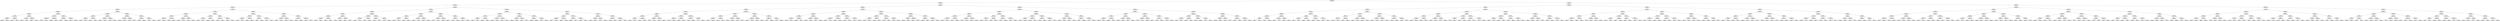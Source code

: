 ## [header material...]
## Command to get the layout: "dot -Teps thisfile > thisfile.eps"
graph "test"
{
node [shape="rectangle", fontsize=10, width=".2", height=".2", margin=0];
graph[fontsize=8];

n000 [label="clustersize = 14060
splitting feature:
((-0.31,0.879)-(0.474,-0.907))"] ;
n000 -- n001 ;
n001 [label="clustersize = 8285
splitting feature:
((-0.572,-0.692)-(0.0878,0.286))"] ;
n001 -- n002 ;
n002 [label="clustersize = 2135
splitting feature:
((-0.0465,0.723)-(0.702,0.722))"] ;
n002 -- n003 ;
n003 [label="clustersize = 1739
splitting feature:
((-0.21,0.641)-(-0.497,-0.338))"] ;
n003 -- n004 ;
n004 [label="clustersize = 881
splitting feature:
((-0.755,-0.608)-(-0.322,0.861))"] ;
n004 -- n005 ;
n005 [label="clustersize = 312
splitting feature:
((-0.465,-0.763)-(-0.353,-0.23))"] ;
n005 -- n006 ;
n006 [label="clustersize = 128
splitting feature:
((0.357,0.636)-(0.41,-0.357))"] ;
n006 -- n007 ;
n007 [label="clustersize = 65
splitting feature:
((-0.352,-0.798)-(-0.149,-0.286))"] ;
n007 -- n008 ;
n008 [label="clustersize = 41
splitting feature:
((-0.261,0.00844)-(0.996,0.54))"] ;
n008 -- n009 ;
n009 [label="clustersize = 32
pupil avg:
[ 0.65996665  0.0618254 ]"] ;
n008 -- n010 ;
n010 [label="clustersize = 9
pupil avg:
[ 0.44652569  0.05359899]"] ;
n007 -- n011 ;
n011 [label="clustersize = 24
splitting feature:
((-0.646,0.579)-(-0.284,0.945))"] ;
n011 -- n012 ;
n012 [label="clustersize = 9
pupil avg:
[-0.00407492  0.01124403]"] ;
n011 -- n013 ;
n013 [label="clustersize = 15
pupil avg:
[ 0.34002714 -0.12124933]"] ;
n006 -- n014 ;
n014 [label="clustersize = 63
splitting feature:
((-0.666,0.233)-(-0.216,0.439))"] ;
n014 -- n015 ;
n015 [label="clustersize = 27
splitting feature:
((0.516,-0.715)-(-0.198,0.314))"] ;
n015 -- n016 ;
n016 [label="clustersize = 5
pupil avg:
[-0.25555944  0.24725108]"] ;
n015 -- n017 ;
n017 [label="clustersize = 22
pupil avg:
[ 0.01223588 -0.05232174]"] ;
n014 -- n018 ;
n018 [label="clustersize = 36
splitting feature:
((-0.486,0.557)-(-0.0445,-0.233))"] ;
n018 -- n019 ;
n019 [label="clustersize = 15
pupil avg:
[ 0.25283266 -0.24613401]"] ;
n018 -- n020 ;
n020 [label="clustersize = 21
pupil avg:
[ 0.19951302 -0.01713772]"] ;
n005 -- n021 ;
n021 [label="clustersize = 184
splitting feature:
((-0.867,-0.747)-(-0.963,0.988))"] ;
n021 -- n022 ;
n022 [label="clustersize = 138
splitting feature:
((-0.667,-0.87)-(0.146,0.0108))"] ;
n022 -- n023 ;
n023 [label="clustersize = 73
splitting feature:
((-0.0348,-0.675)-(0.00838,-0.836))"] ;
n023 -- n024 ;
n024 [label="clustersize = 50
pupil avg:
[ 0.01514719 -0.19570958]"] ;
n023 -- n025 ;
n025 [label="clustersize = 23
pupil avg:
[-0.13233914 -0.17687756]"] ;
n022 -- n026 ;
n026 [label="clustersize = 65
splitting feature:
((-0.0925,0.815)-(0.0381,-0.281))"] ;
n026 -- n027 ;
n027 [label="clustersize = 25
pupil avg:
[ 0.07611594 -0.0844893 ]"] ;
n026 -- n028 ;
n028 [label="clustersize = 40
pupil avg:
[-0.08729728 -0.03951341]"] ;
n021 -- n029 ;
n029 [label="clustersize = 46
splitting feature:
((-0.628,-0.843)-(-0.303,0.792))"] ;
n029 -- n030 ;
n030 [label="clustersize = 23
splitting feature:
((0.888,-0.937)-(0.279,0.788))"] ;
n030 -- n031 ;
n031 [label="clustersize = 7
pupil avg:
[ 0.18586817 -0.18830166]"] ;
n030 -- n032 ;
n032 [label="clustersize = 16
pupil avg:
[-0.05419843 -0.13590172]"] ;
n029 -- n033 ;
n033 [label="clustersize = 23
splitting feature:
((0.0672,0.414)-(0.377,-0.149))"] ;
n033 -- n034 ;
n034 [label="clustersize = 17
pupil avg:
[ 0.43698565 -0.11189128]"] ;
n033 -- n035 ;
n035 [label="clustersize = 6
pupil avg:
[ 0.08581697 -0.12673863]"] ;
n004 -- n036 ;
n036 [label="clustersize = 569
splitting feature:
((0.248,-0.641)-(-0.32,0.594))"] ;
n036 -- n037 ;
n037 [label="clustersize = 59
splitting feature:
((-0.548,0.0266)-(0.0699,-0.252))"] ;
n037 -- n038 ;
n038 [label="clustersize = 20
splitting feature:
((0.965,-0.353)-(-0.577,0.627))"] ;
n038 -- n039 ;
n039 [label="clustersize = 10
splitting feature:
((0.0629,-0.819)-(0.209,0.838))"] ;
n039 -- n040 ;
n040 [label="clustersize = 6
pupil avg:
[ 0.59501546 -0.21167686]"] ;
n039 -- n041 ;
n041 [label="clustersize = 4
pupil avg:
[ 0.73339572  0.05745989]"] ;
n038 -- n042 ;
n042 [label="clustersize = 10
splitting feature:
((0.737,-0.296)-(0.577,0.523))"] ;
n042 -- n043 ;
n043 [label="clustersize = 5
pupil avg:
[ 0.5876161  -0.11517028]"] ;
n042 -- n044 ;
n044 [label="clustersize = 5
pupil avg:
[-0.03877494 -0.1225658 ]"] ;
n037 -- n045 ;
n045 [label="clustersize = 39
splitting feature:
((-0.607,-0.0788)-(0.901,0.421))"] ;
n045 -- n046 ;
n046 [label="clustersize = 26
splitting feature:
((0.862,0.899)-(-0.244,0.0811))"] ;
n046 -- n047 ;
n047 [label="clustersize = 5
pupil avg:
[-0.11275994  0.06491879]"] ;
n046 -- n048 ;
n048 [label="clustersize = 21
pupil avg:
[ 0.22936156 -0.01910735]"] ;
n045 -- n049 ;
n049 [label="clustersize = 13
splitting feature:
((-1,-0.0337)-(-0.0596,0.955))"] ;
n049 -- n050 ;
n050 [label="clustersize = 8
pupil avg:
[-0.03206124 -0.06765503]"] ;
n049 -- n051 ;
n051 [label="clustersize = 5
pupil avg:
[-0.4665003  -0.01222816]"] ;
n036 -- n052 ;
n052 [label="clustersize = 510
splitting feature:
((0.562,-0.548)-(0.88,0.974))"] ;
n052 -- n053 ;
n053 [label="clustersize = 345
splitting feature:
((-0.373,-0.0259)-(-0.167,0.866))"] ;
n053 -- n054 ;
n054 [label="clustersize = 135
splitting feature:
((-0.511,0.778)-(0.165,-0.808))"] ;
n054 -- n055 ;
n055 [label="clustersize = 101
pupil avg:
[ 0.42098657 -0.1809666 ]"] ;
n054 -- n056 ;
n056 [label="clustersize = 34
pupil avg:
[ 0.14562791 -0.17877693]"] ;
n053 -- n057 ;
n057 [label="clustersize = 210
splitting feature:
((0.556,0.139)-(-0.513,0.929))"] ;
n057 -- n058 ;
n058 [label="clustersize = 43
pupil avg:
[ 0.43873589 -0.03455239]"] ;
n057 -- n059 ;
n059 [label="clustersize = 167
pupil avg:
[ 0.60299262 -0.16202128]"] ;
n052 -- n060 ;
n060 [label="clustersize = 165
splitting feature:
((0.808,-0.105)-(0.531,-0.594))"] ;
n060 -- n061 ;
n061 [label="clustersize = 74
splitting feature:
((-0.707,0.954)-(-0.612,-0.495))"] ;
n061 -- n062 ;
n062 [label="clustersize = 50
pupil avg:
[ 0.60113046 -0.0814327 ]"] ;
n061 -- n063 ;
n063 [label="clustersize = 24
pupil avg:
[ 0.30689266 -0.13268379]"] ;
n060 -- n064 ;
n064 [label="clustersize = 91
splitting feature:
((-0.415,-0.608)-(-0.841,0.912))"] ;
n064 -- n065 ;
n065 [label="clustersize = 59
pupil avg:
[ 0.10523126 -0.14208838]"] ;
n064 -- n066 ;
n066 [label="clustersize = 32
pupil avg:
[ 0.37406044 -0.08142844]"] ;
n003 -- n067 ;
n067 [label="clustersize = 858
splitting feature:
((-0.155,-0.498)-(-0.884,0.558))"] ;
n067 -- n068 ;
n068 [label="clustersize = 634
splitting feature:
((-0.757,-0.747)-(0.815,-0.574))"] ;
n068 -- n069 ;
n069 [label="clustersize = 533
splitting feature:
((-0.384,0.598)-(-0.362,-0.987))"] ;
n069 -- n070 ;
n070 [label="clustersize = 221
splitting feature:
((-0.313,0.162)-(0.317,-0.289))"] ;
n070 -- n071 ;
n071 [label="clustersize = 172
splitting feature:
((-0.613,-0.61)-(-0.309,0.949))"] ;
n071 -- n072 ;
n072 [label="clustersize = 96
pupil avg:
[-0.10042322 -0.19302852]"] ;
n071 -- n073 ;
n073 [label="clustersize = 76
pupil avg:
[ 0.19714036 -0.21616836]"] ;
n070 -- n074 ;
n074 [label="clustersize = 49
splitting feature:
((-0.0277,-0.476)-(-0.0249,0.798))"] ;
n074 -- n075 ;
n075 [label="clustersize = 43
pupil avg:
[-0.18504299 -0.03886292]"] ;
n074 -- n076 ;
n076 [label="clustersize = 6
pupil avg:
[ 0.22888957  0.05149774]"] ;
n069 -- n077 ;
n077 [label="clustersize = 312
splitting feature:
((-0.368,-0.779)-(0.0809,-0.38))"] ;
n077 -- n078 ;
n078 [label="clustersize = 177
splitting feature:
((-0.668,0.509)-(-0.327,-0.945))"] ;
n078 -- n079 ;
n079 [label="clustersize = 25
pupil avg:
[-0.00222879 -0.12506311]"] ;
n078 -- n080 ;
n080 [label="clustersize = 152
pupil avg:
[-0.23384116 -0.19933326]"] ;
n077 -- n081 ;
n081 [label="clustersize = 135
splitting feature:
((0.636,0.53)-(-0.281,0.181))"] ;
n081 -- n082 ;
n082 [label="clustersize = 12
pupil avg:
[ 0.0470881   0.16581682]"] ;
n081 -- n083 ;
n083 [label="clustersize = 123
pupil avg:
[-0.27973333 -0.06674738]"] ;
n068 -- n084 ;
n084 [label="clustersize = 101
splitting feature:
((-0.113,0.788)-(0.61,-0.132))"] ;
n084 -- n085 ;
n085 [label="clustersize = 63
splitting feature:
((0.401,0.442)-(-0.802,-0.662))"] ;
n085 -- n086 ;
n086 [label="clustersize = 41
splitting feature:
((-0.586,0.161)-(0.586,-0.483))"] ;
n086 -- n087 ;
n087 [label="clustersize = 28
pupil avg:
[-0.02356775  0.08579257]"] ;
n086 -- n088 ;
n088 [label="clustersize = 13
pupil avg:
[-0.4633281   0.15135437]"] ;
n085 -- n089 ;
n089 [label="clustersize = 22
splitting feature:
((-0.288,0.48)-(0.754,-0.24))"] ;
n089 -- n090 ;
n090 [label="clustersize = 18
pupil avg:
[ 0.26062552 -0.25602929]"] ;
n089 -- n091 ;
n091 [label="clustersize = 4
pupil avg:
[-0.17319501  0.05774291]"] ;
n084 -- n092 ;
n092 [label="clustersize = 38
splitting feature:
((0.786,0.97)-(0.407,0.548))"] ;
n092 -- n093 ;
n093 [label="clustersize = 24
splitting feature:
((0.622,-0.0473)-(-0.971,0.708))"] ;
n093 -- n094 ;
n094 [label="clustersize = 19
pupil avg:
[-0.48835871  0.14131229]"] ;
n093 -- n095 ;
n095 [label="clustersize = 5
pupil avg:
[-0.18977591  0.15019608]"] ;
n092 -- n096 ;
n096 [label="clustersize = 14
splitting feature:
((0.489,0.494)-(-0.277,0.265))"] ;
n096 -- n097 ;
n097 [label="clustersize = 5
pupil avg:
[ 0.04236084  0.26445272]"] ;
n096 -- n098 ;
n098 [label="clustersize = 9
pupil avg:
[-0.20532464  0.07679911]"] ;
n067 -- n099 ;
n099 [label="clustersize = 224
splitting feature:
((-0.652,0.691)-(-0.415,-0.182))"] ;
n099 -- n100 ;
n100 [label="clustersize = 51
splitting feature:
((0.162,0.285)-(0.738,0.307))"] ;
n100 -- n101 ;
n101 [label="clustersize = 34
splitting feature:
((0.434,-0.61)-(-0.305,0.52))"] ;
n101 -- n102 ;
n102 [label="clustersize = 14
splitting feature:
((-0.802,0.0665)-(0.257,-0.774))"] ;
n102 -- n103 ;
n103 [label="clustersize = 9
pupil avg:
[ 0.34271456  0.08622967]"] ;
n102 -- n104 ;
n104 [label="clustersize = 5
pupil avg:
[-0.44845875  0.31347483]"] ;
n101 -- n105 ;
n105 [label="clustersize = 20
splitting feature:
((-0.261,0.62)-(-0.345,0.038))"] ;
n105 -- n106 ;
n106 [label="clustersize = 7
pupil avg:
[ 0.39628001 -0.05851595]"] ;
n105 -- n107 ;
n107 [label="clustersize = 13
pupil avg:
[ 0.18003895 -0.24737972]"] ;
n100 -- n108 ;
n108 [label="clustersize = 17
splitting feature:
((-0.719,0.868)-(-0.137,0.265))"] ;
n108 -- n109 ;
n109 [label="clustersize = 9
splitting feature:
((0.638,0.593)-(0.177,0.354))"] ;
n109 -- n110 ;
n110 [label="clustersize = 5
pupil avg:
[ 0.7633635   0.08414592]"] ;
n109 -- n111 ;
n111 [label="clustersize = 4
pupil avg:
[ 0.62729215  0.18067211]"] ;
n108 -- n112 ;
n112 [label="clustersize = 8
splitting feature:
((0.00196,-0.367)-(-0.782,0.0379))"] ;
n112 -- n113 ;
n113 [label="clustersize = 4
pupil avg:
[-0.08362208  0.05744976]"] ;
n112 -- n114 ;
n114 [label="clustersize = 4
pupil avg:
[ 0.50024412 -0.12141238]"] ;
n099 -- n115 ;
n115 [label="clustersize = 173
splitting feature:
((-0.924,0.971)-(0.0313,-0.887))"] ;
n115 -- n116 ;
n116 [label="clustersize = 97
splitting feature:
((0.504,-0.859)-(-0.442,-0.974))"] ;
n116 -- n117 ;
n117 [label="clustersize = 25
splitting feature:
((0.791,-0.51)-(0.191,-0.905))"] ;
n117 -- n118 ;
n118 [label="clustersize = 7
pupil avg:
[ 0.47252669 -0.03919104]"] ;
n117 -- n119 ;
n119 [label="clustersize = 18
pupil avg:
[ 0.28019344 -0.19388136]"] ;
n116 -- n120 ;
n120 [label="clustersize = 72
splitting feature:
((0.731,-0.793)-(0.408,-0.354))"] ;
n120 -- n121 ;
n121 [label="clustersize = 14
pupil avg:
[ 0.19269932 -0.28976882]"] ;
n120 -- n122 ;
n122 [label="clustersize = 58
pupil avg:
[-0.00115637 -0.23547907]"] ;
n115 -- n123 ;
n123 [label="clustersize = 76
splitting feature:
((0.0781,0.685)-(-0.249,0.268))"] ;
n123 -- n124 ;
n124 [label="clustersize = 27
splitting feature:
((-0.538,0.132)-(-0.0412,-0.0282))"] ;
n124 -- n125 ;
n125 [label="clustersize = 14
pupil avg:
[-0.17885635 -0.3302388 ]"] ;
n124 -- n126 ;
n126 [label="clustersize = 13
pupil avg:
[-0.13958875 -0.20953351]"] ;
n123 -- n127 ;
n127 [label="clustersize = 49
splitting feature:
((-0.254,0.942)-(-0.281,-0.229))"] ;
n127 -- n128 ;
n128 [label="clustersize = 10
pupil avg:
[ 0.18396902 -0.23393448]"] ;
n127 -- n129 ;
n129 [label="clustersize = 39
pupil avg:
[-0.05493758 -0.21199141]"] ;
n002 -- n130 ;
n130 [label="clustersize = 396
splitting feature:
((-0.517,0.896)-(0.248,0.967))"] ;
n130 -- n131 ;
n131 [label="clustersize = 183
splitting feature:
((-0.401,0.354)-(-0.59,0.0257))"] ;
n131 -- n132 ;
n132 [label="clustersize = 105
splitting feature:
((-0.0258,-0.842)-(-0.484,0.6))"] ;
n132 -- n133 ;
n133 [label="clustersize = 34
splitting feature:
((0.115,0.69)-(0.735,-0.641))"] ;
n133 -- n134 ;
n134 [label="clustersize = 18
splitting feature:
((-0.148,-0.0763)-(0.0843,0.979))"] ;
n134 -- n135 ;
n135 [label="clustersize = 9
splitting feature:
((-0.31,-0.303)-(0.202,-0.394))"] ;
n135 -- n136 ;
n136 [label="clustersize = 5
pupil avg:
[ 0.11436333 -0.13494812]"] ;
n135 -- n137 ;
n137 [label="clustersize = 4
pupil avg:
[ 0.01965067 -0.17883099]"] ;
n134 -- n138 ;
n138 [label="clustersize = 9
splitting feature:
((0.632,0.681)-(0.461,-0.652))"] ;
n138 -- n139 ;
n139 [label="clustersize = 4
pupil avg:
[ 0.10039392 -0.1270646 ]"] ;
n138 -- n140 ;
n140 [label="clustersize = 5
pupil avg:
[ 0.39803752 -0.2041847 ]"] ;
n133 -- n141 ;
n141 [label="clustersize = 16
splitting feature:
((0.785,0.0496)-(0.141,0.549))"] ;
n141 -- n142 ;
n142 [label="clustersize = 8
splitting feature:
((0.149,-0.821)-(-0.11,-0.202))"] ;
n142 -- n143 ;
n143 [label="clustersize = 4
pupil avg:
[ 0.10871694 -0.30720058]"] ;
n142 -- n144 ;
n144 [label="clustersize = 4
pupil avg:
[ 0.00632586 -0.26647993]"] ;
n141 -- n145 ;
n145 [label="clustersize = 8
splitting feature:
((-0.118,0.136)-(-0.497,0.367))"] ;
n145 -- n146 ;
n146 [label="clustersize = 4
pupil avg:
[-0.38434252 -0.02390137]"] ;
n145 -- n147 ;
n147 [label="clustersize = 4
pupil avg:
[-0.08947368 -0.31557018]"] ;
n132 -- n148 ;
n148 [label="clustersize = 71
splitting feature:
((-0.146,0.00539)-(-0.0833,0.273))"] ;
n148 -- n149 ;
n149 [label="clustersize = 34
splitting feature:
((-0.125,-0.0945)-(-0.00555,-0.914))"] ;
n149 -- n150 ;
n150 [label="clustersize = 24
splitting feature:
((-0.964,0.104)-(-0.579,0.202))"] ;
n150 -- n151 ;
n151 [label="clustersize = 8
pupil avg:
[ 0.13320809 -0.22425471]"] ;
n150 -- n152 ;
n152 [label="clustersize = 16
pupil avg:
[-0.000337   -0.28107836]"] ;
n149 -- n153 ;
n153 [label="clustersize = 10
splitting feature:
((0.571,-0.781)-(0.295,-0.2))"] ;
n153 -- n154 ;
n154 [label="clustersize = 6
pupil avg:
[ 0.17684619 -0.30548731]"] ;
n153 -- n155 ;
n155 [label="clustersize = 4
pupil avg:
[ 0.43934752 -0.09364788]"] ;
n148 -- n156 ;
n156 [label="clustersize = 37
splitting feature:
((0.268,0.476)-(-0.385,-0.649))"] ;
n156 -- n157 ;
n157 [label="clustersize = 8
splitting feature:
((0.522,0.816)-(-0.281,-0.365))"] ;
n157 -- n158 ;
n158 [label="clustersize = 4
pupil avg:
[ 0.52564103  0.21428571]"] ;
n157 -- n159 ;
n159 [label="clustersize = 4
pupil avg:
[ 0.32474933 -0.20779412]"] ;
n156 -- n160 ;
n160 [label="clustersize = 29
splitting feature:
((0.289,0.808)-(0.694,0.574))"] ;
n160 -- n161 ;
n161 [label="clustersize = 20
pupil avg:
[ 0.34527147 -0.22243031]"] ;
n160 -- n162 ;
n162 [label="clustersize = 9
pupil avg:
[ 0.09359279 -0.26338565]"] ;
n131 -- n163 ;
n163 [label="clustersize = 78
splitting feature:
((-0.537,-0.695)-(-0.453,0.541))"] ;
n163 -- n164 ;
n164 [label="clustersize = 45
splitting feature:
((0.39,-0.241)-(-0.87,0.404))"] ;
n164 -- n165 ;
n165 [label="clustersize = 19
splitting feature:
((-0.205,0.96)-(-0.231,-0.332))"] ;
n165 -- n166 ;
n166 [label="clustersize = 8
splitting feature:
((0.458,-0.381)-(-0.141,-0.17))"] ;
n166 -- n167 ;
n167 [label="clustersize = 4
pupil avg:
[-0.40151515  0.3769697 ]"] ;
n166 -- n168 ;
n168 [label="clustersize = 4
pupil avg:
[-0.06148962  0.0646398 ]"] ;
n165 -- n169 ;
n169 [label="clustersize = 11
splitting feature:
((0.696,-0.162)-(0.435,-0.708))"] ;
n169 -- n170 ;
n170 [label="clustersize = 5
pupil avg:
[-0.20351906 -0.1704912 ]"] ;
n169 -- n171 ;
n171 [label="clustersize = 6
pupil avg:
[-0.49536475 -0.11789342]"] ;
n164 -- n172 ;
n172 [label="clustersize = 26
splitting feature:
((0.0289,-0.0443)-(-0.807,-0.131))"] ;
n172 -- n173 ;
n173 [label="clustersize = 12
splitting feature:
((0.956,-0.781)-(-0.958,-0.349))"] ;
n173 -- n174 ;
n174 [label="clustersize = 6
pupil avg:
[-0.27705636 -0.28992729]"] ;
n173 -- n175 ;
n175 [label="clustersize = 6
pupil avg:
[ 0.10477429 -0.08220068]"] ;
n172 -- n176 ;
n176 [label="clustersize = 14
splitting feature:
((0.607,0.959)-(0.589,-0.392))"] ;
n176 -- n177 ;
n177 [label="clustersize = 8
pupil avg:
[-0.54170383 -0.30043649]"] ;
n176 -- n178 ;
n178 [label="clustersize = 6
pupil avg:
[-0.28821549 -0.36127946]"] ;
n163 -- n179 ;
n179 [label="clustersize = 33
splitting feature:
((0.509,0.969)-(0.654,0.413))"] ;
n179 -- n180 ;
n180 [label="clustersize = 16
splitting feature:
((-0.97,0.75)-(0.642,-0.581))"] ;
n180 -- n181 ;
n181 [label="clustersize = 8
splitting feature:
((0.487,-0.67)-(0.381,-0.136))"] ;
n181 -- n182 ;
n182 [label="clustersize = 4
pupil avg:
[-0.17697133 -0.29148746]"] ;
n181 -- n183 ;
n183 [label="clustersize = 4
pupil avg:
[ 0.06078431 -0.27762923]"] ;
n180 -- n184 ;
n184 [label="clustersize = 8
splitting feature:
((-0.484,-0.764)-(-0.28,0.742))"] ;
n184 -- n185 ;
n185 [label="clustersize = 4
pupil avg:
[ 0.21459822  0.10530669]"] ;
n184 -- n186 ;
n186 [label="clustersize = 4
pupil avg:
[-0.22789988 -0.01092796]"] ;
n179 -- n187 ;
n187 [label="clustersize = 17
splitting feature:
((0.366,0.988)-(0.971,0.957))"] ;
n187 -- n188 ;
n188 [label="clustersize = 9
splitting feature:
((-0.479,-0.208)-(-0.39,0.962))"] ;
n188 -- n189 ;
n189 [label="clustersize = 5
pupil avg:
[ 0.09053814 -0.25994775]"] ;
n188 -- n190 ;
n190 [label="clustersize = 4
pupil avg:
[ 0.26507418 -0.33579979]"] ;
n187 -- n191 ;
n191 [label="clustersize = 8
splitting feature:
((0.0539,0.345)-(-0.216,0.455))"] ;
n191 -- n192 ;
n192 [label="clustersize = 4
pupil avg:
[ 0.08623974 -0.35530378]"] ;
n191 -- n193 ;
n193 [label="clustersize = 4
pupil avg:
[-0.11710253 -0.25392569]"] ;
n130 -- n194 ;
n194 [label="clustersize = 213
splitting feature:
((0.339,-0.0697)-(-0.249,0.867))"] ;
n194 -- n195 ;
n195 [label="clustersize = 64
splitting feature:
((0.606,0.231)-(0.658,-0.706))"] ;
n195 -- n196 ;
n196 [label="clustersize = 32
splitting feature:
((-0.266,-0.121)-(0.416,-0.238))"] ;
n196 -- n197 ;
n197 [label="clustersize = 16
splitting feature:
((-0.611,-0.141)-(-0.454,-0.721))"] ;
n197 -- n198 ;
n198 [label="clustersize = 8
splitting feature:
((0.484,-0.551)-(-0.901,-0.206))"] ;
n198 -- n199 ;
n199 [label="clustersize = 4
pupil avg:
[-0.29405594  0.07144522]"] ;
n198 -- n200 ;
n200 [label="clustersize = 4
pupil avg:
[-0.10957768  0.06178984]"] ;
n197 -- n201 ;
n201 [label="clustersize = 8
splitting feature:
((0.867,0.257)-(-0.649,0.967))"] ;
n201 -- n202 ;
n202 [label="clustersize = 4
pupil avg:
[-0.13293651 -0.02063492]"] ;
n201 -- n203 ;
n203 [label="clustersize = 4
pupil avg:
[ 0.13538206 -0.15130067]"] ;
n196 -- n204 ;
n204 [label="clustersize = 16
splitting feature:
((-0.686,-0.376)-(-0.708,-0.205))"] ;
n204 -- n205 ;
n205 [label="clustersize = 8
splitting feature:
((-0.491,-0.372)-(-0.414,0.208))"] ;
n205 -- n206 ;
n206 [label="clustersize = 4
pupil avg:
[-0.29563381  0.24207532]"] ;
n205 -- n207 ;
n207 [label="clustersize = 4
pupil avg:
[-0.01702703  0.14223587]"] ;
n204 -- n208 ;
n208 [label="clustersize = 8
splitting feature:
((0.467,-0.572)-(-0.00671,0.737))"] ;
n208 -- n209 ;
n209 [label="clustersize = 4
pupil avg:
[ 0.36418622  0.42109604]"] ;
n208 -- n210 ;
n210 [label="clustersize = 4
pupil avg:
[ 0.05434419  0.12234754]"] ;
n195 -- n211 ;
n211 [label="clustersize = 32
splitting feature:
((0.391,-0.585)-(-0.433,-0.308))"] ;
n211 -- n212 ;
n212 [label="clustersize = 16
splitting feature:
((-0.655,-0.382)-(-0.00164,0.581))"] ;
n212 -- n213 ;
n213 [label="clustersize = 8
splitting feature:
((0.0787,-0.863)-(0.321,-0.66))"] ;
n213 -- n214 ;
n214 [label="clustersize = 4
pupil avg:
[-0.16638062  0.19352082]"] ;
n213 -- n215 ;
n215 [label="clustersize = 4
pupil avg:
[-0.47977053  0.32699275]"] ;
n212 -- n216 ;
n216 [label="clustersize = 8
splitting feature:
((0.034,0.241)-(-0.142,-0.394))"] ;
n216 -- n217 ;
n217 [label="clustersize = 4
pupil avg:
[ 0.06705565  0.26693765]"] ;
n216 -- n218 ;
n218 [label="clustersize = 4
pupil avg:
[-0.09295416  0.01103565]"] ;
n211 -- n219 ;
n219 [label="clustersize = 16
splitting feature:
((-0.711,-0.341)-(-0.0558,0.793))"] ;
n219 -- n220 ;
n220 [label="clustersize = 8
splitting feature:
((0.409,-0.974)-(-0.288,0.572))"] ;
n220 -- n221 ;
n221 [label="clustersize = 4
pupil avg:
[-0.45662806 -0.33930502]"] ;
n220 -- n222 ;
n222 [label="clustersize = 4
pupil avg:
[-0.50050607 -0.14528892]"] ;
n219 -- n223 ;
n223 [label="clustersize = 8
splitting feature:
((0.43,-0.477)-(0.405,0.764))"] ;
n223 -- n224 ;
n224 [label="clustersize = 4
pupil avg:
[-0.49479588  0.16267659]"] ;
n223 -- n225 ;
n225 [label="clustersize = 4
pupil avg:
[-0.09070862 -0.06649007]"] ;
n194 -- n226 ;
n226 [label="clustersize = 149
splitting feature:
((0.109,0.436)-(-0.52,-0.179))"] ;
n226 -- n227 ;
n227 [label="clustersize = 35
splitting feature:
((0.905,0.938)-(-0.126,0.742))"] ;
n227 -- n228 ;
n228 [label="clustersize = 19
splitting feature:
((-0.815,-0.693)-(0.45,-0.78))"] ;
n228 -- n229 ;
n229 [label="clustersize = 10
splitting feature:
((-0.855,0.555)-(0.313,0.768))"] ;
n229 -- n230 ;
n230 [label="clustersize = 4
pupil avg:
[ 0.12887286 -0.07719017]"] ;
n229 -- n231 ;
n231 [label="clustersize = 6
pupil avg:
[-0.03195221  0.00046598]"] ;
n228 -- n232 ;
n232 [label="clustersize = 9
splitting feature:
((-0.591,0.413)-(0.0381,-0.226))"] ;
n232 -- n233 ;
n233 [label="clustersize = 4
pupil avg:
[-0.10570066 -0.24820577]"] ;
n232 -- n234 ;
n234 [label="clustersize = 5
pupil avg:
[-0.12540793 -0.06946387]"] ;
n227 -- n235 ;
n235 [label="clustersize = 16
splitting feature:
((-0.0763,-0.694)-(0.141,-0.54))"] ;
n235 -- n236 ;
n236 [label="clustersize = 8
splitting feature:
((-0.668,-0.384)-(0.675,0.515))"] ;
n236 -- n237 ;
n237 [label="clustersize = 4
pupil avg:
[-0.25369696 -0.0375207 ]"] ;
n236 -- n238 ;
n238 [label="clustersize = 4
pupil avg:
[ 0.15591631  0.01417749]"] ;
n235 -- n239 ;
n239 [label="clustersize = 8
splitting feature:
((-0.555,0.332)-(-0.32,0.742))"] ;
n239 -- n240 ;
n240 [label="clustersize = 4
pupil avg:
[ 0.15692046  0.04212454]"] ;
n239 -- n241 ;
n241 [label="clustersize = 4
pupil avg:
[ 0.63235543  0.13031988]"] ;
n226 -- n242 ;
n242 [label="clustersize = 114
splitting feature:
((-0.834,-0.277)-(-0.132,0.193))"] ;
n242 -- n243 ;
n243 [label="clustersize = 48
splitting feature:
((0.913,0.903)-(-0.605,-0.542))"] ;
n243 -- n244 ;
n244 [label="clustersize = 16
splitting feature:
((-0.456,0.85)-(-0.295,0.309))"] ;
n244 -- n245 ;
n245 [label="clustersize = 5
pupil avg:
[-0.20928236 -0.22999762]"] ;
n244 -- n246 ;
n246 [label="clustersize = 11
pupil avg:
[-0.15659067 -0.12557458]"] ;
n243 -- n247 ;
n247 [label="clustersize = 32
splitting feature:
((0.285,-0.537)-(0.41,0.76))"] ;
n247 -- n248 ;
n248 [label="clustersize = 8
pupil avg:
[-0.54836086 -0.19976226]"] ;
n247 -- n249 ;
n249 [label="clustersize = 24
pupil avg:
[-0.27972948 -0.25046124]"] ;
n242 -- n250 ;
n250 [label="clustersize = 66
splitting feature:
((0.187,-0.15)-(-0.624,-0.348))"] ;
n250 -- n251 ;
n251 [label="clustersize = 29
splitting feature:
((0.951,0.0778)-(-0.907,-0.948))"] ;
n251 -- n252 ;
n252 [label="clustersize = 4
pupil avg:
[-0.21423932  0.18630857]"] ;
n251 -- n253 ;
n253 [label="clustersize = 25
pupil avg:
[ 0.07376616 -0.12370988]"] ;
n250 -- n254 ;
n254 [label="clustersize = 37
splitting feature:
((-0.848,-0.522)-(0.692,0.359))"] ;
n254 -- n255 ;
n255 [label="clustersize = 23
pupil avg:
[-0.0775089  -0.15797129]"] ;
n254 -- n256 ;
n256 [label="clustersize = 14
pupil avg:
[-0.31149142 -0.29222364]"] ;
n001 -- n257 ;
n257 [label="clustersize = 6150
splitting feature:
((0.279,0.81)-(-0.941,-0.436))"] ;
n257 -- n258 ;
n258 [label="clustersize = 3612
splitting feature:
((-0.0661,-0.165)-(-0.2,0.47))"] ;
n258 -- n259 ;
n259 [label="clustersize = 1553
splitting feature:
((-0.663,0.692)-(0.0744,-0.788))"] ;
n259 -- n260 ;
n260 [label="clustersize = 842
splitting feature:
((-0.0409,-0.877)-(0.114,0.335))"] ;
n260 -- n261 ;
n261 [label="clustersize = 85
splitting feature:
((-0.318,-0.053)-(-0.0289,0.879))"] ;
n261 -- n262 ;
n262 [label="clustersize = 45
splitting feature:
((0.305,0.152)-(-0.312,0.802))"] ;
n262 -- n263 ;
n263 [label="clustersize = 15
splitting feature:
((0.753,0.979)-(0.71,0.735))"] ;
n263 -- n264 ;
n264 [label="clustersize = 10
pupil avg:
[-0.31500451  0.01961416]"] ;
n263 -- n265 ;
n265 [label="clustersize = 5
pupil avg:
[-0.0187415   0.13602041]"] ;
n262 -- n266 ;
n266 [label="clustersize = 30
splitting feature:
((0.518,-0.00409)-(-0.00247,-0.981))"] ;
n266 -- n267 ;
n267 [label="clustersize = 4
pupil avg:
[ 0.27684211 -0.03631579]"] ;
n266 -- n268 ;
n268 [label="clustersize = 26
pupil avg:
[-0.1125196  -0.15884602]"] ;
n261 -- n269 ;
n269 [label="clustersize = 40
splitting feature:
((-0.627,0.0727)-(-0.109,-0.524))"] ;
n269 -- n270 ;
n270 [label="clustersize = 20
splitting feature:
((-0.568,0.603)-(-0.344,0.479))"] ;
n270 -- n271 ;
n271 [label="clustersize = 14
pupil avg:
[ 0.40912602  0.08400657]"] ;
n270 -- n272 ;
n272 [label="clustersize = 6
pupil avg:
[ 0.00491759 -0.14559777]"] ;
n269 -- n273 ;
n273 [label="clustersize = 20
splitting feature:
((-0.631,-0.973)-(0.126,-0.671))"] ;
n273 -- n274 ;
n274 [label="clustersize = 4
pupil avg:
[ 0.36903475 -0.03032819]"] ;
n273 -- n275 ;
n275 [label="clustersize = 16
pupil avg:
[-0.13998596  0.07871232]"] ;
n260 -- n276 ;
n276 [label="clustersize = 757
splitting feature:
((-0.108,-0.173)-(0.073,0.616))"] ;
n276 -- n277 ;
n277 [label="clustersize = 357
splitting feature:
((0.601,-0.765)-(0.495,0.634))"] ;
n277 -- n278 ;
n278 [label="clustersize = 74
splitting feature:
((-0.338,0.629)-(-0.174,-0.235))"] ;
n278 -- n279 ;
n279 [label="clustersize = 9
pupil avg:
[ 0.3672907  -0.01499424]"] ;
n278 -- n280 ;
n280 [label="clustersize = 65
pupil avg:
[-0.07492529  0.06958718]"] ;
n277 -- n281 ;
n281 [label="clustersize = 283
splitting feature:
((-0.406,0.301)-(0.262,0.0737))"] ;
n281 -- n282 ;
n282 [label="clustersize = 130
pupil avg:
[ 0.21625216 -0.04205273]"] ;
n281 -- n283 ;
n283 [label="clustersize = 153
pupil avg:
[ 0.15035185  0.09438302]"] ;
n276 -- n284 ;
n284 [label="clustersize = 400
splitting feature:
((-0.00264,-0.0441)-(0.321,0.896))"] ;
n284 -- n285 ;
n285 [label="clustersize = 267
splitting feature:
((0.684,0.581)-(-0.225,0.312))"] ;
n285 -- n286 ;
n286 [label="clustersize = 70
pupil avg:
[ 0.30384785  0.22615766]"] ;
n285 -- n287 ;
n287 [label="clustersize = 197
pupil avg:
[ 0.29395539  0.07755586]"] ;
n284 -- n288 ;
n288 [label="clustersize = 133
splitting feature:
((0.272,0.335)-(0.429,0.991))"] ;
n288 -- n289 ;
n289 [label="clustersize = 114
pupil avg:
[ 0.42111741  0.21627075]"] ;
n288 -- n290 ;
n290 [label="clustersize = 19
pupil avg:
[ 0.69166803  0.19756739]"] ;
n259 -- n291 ;
n291 [label="clustersize = 711
splitting feature:
((0.482,-0.0987)-(-0.145,0.634))"] ;
n291 -- n292 ;
n292 [label="clustersize = 284
splitting feature:
((0.183,-0.848)-(0.277,0.705))"] ;
n292 -- n293 ;
n293 [label="clustersize = 135
splitting feature:
((-0.48,-0.573)-(-0.565,0.237))"] ;
n293 -- n294 ;
n294 [label="clustersize = 65
splitting feature:
((0.0992,0.833)-(0.422,0.203))"] ;
n294 -- n295 ;
n295 [label="clustersize = 21
pupil avg:
[-0.10817328  0.13469874]"] ;
n294 -- n296 ;
n296 [label="clustersize = 44
pupil avg:
[-0.31102669  0.15889604]"] ;
n293 -- n297 ;
n297 [label="clustersize = 70
splitting feature:
((-0.318,-0.41)-(0.0881,-0.405))"] ;
n297 -- n298 ;
n298 [label="clustersize = 19
pupil avg:
[ 0.18104038  0.11410688]"] ;
n297 -- n299 ;
n299 [label="clustersize = 51
pupil avg:
[-0.04119149  0.14757865]"] ;
n292 -- n300 ;
n300 [label="clustersize = 149
splitting feature:
((-0.575,-0.244)-(0.0981,0.897))"] ;
n300 -- n301 ;
n301 [label="clustersize = 73
splitting feature:
((-0.128,0.399)-(0.342,-0.684))"] ;
n301 -- n302 ;
n302 [label="clustersize = 27
pupil avg:
[-0.06379169  0.13206607]"] ;
n301 -- n303 ;
n303 [label="clustersize = 46
pupil avg:
[ 0.00289036  0.28222167]"] ;
n300 -- n304 ;
n304 [label="clustersize = 76
splitting feature:
((-0.582,-0.929)-(-0.823,0.968))"] ;
n304 -- n305 ;
n305 [label="clustersize = 45
pupil avg:
[ 0.31222608  0.20796505]"] ;
n304 -- n306 ;
n306 [label="clustersize = 31
pupil avg:
[ 0.04511845  0.18497054]"] ;
n291 -- n307 ;
n307 [label="clustersize = 427
splitting feature:
((0.993,0.46)-(0.329,0.0485))"] ;
n307 -- n308 ;
n308 [label="clustersize = 55
splitting feature:
((0.288,0.196)-(0.833,0.645))"] ;
n308 -- n309 ;
n309 [label="clustersize = 16
splitting feature:
((-0.628,-0.456)-(0.622,0.205))"] ;
n309 -- n310 ;
n310 [label="clustersize = 7
pupil avg:
[ 0.10679527 -0.02289789]"] ;
n309 -- n311 ;
n311 [label="clustersize = 9
pupil avg:
[-0.19097317  0.11934258]"] ;
n308 -- n312 ;
n312 [label="clustersize = 39
splitting feature:
((0.499,0.195)-(-0.682,0.948))"] ;
n312 -- n313 ;
n313 [label="clustersize = 25
pupil avg:
[-0.27985993 -0.12461854]"] ;
n312 -- n314 ;
n314 [label="clustersize = 14
pupil avg:
[-0.1119165  -0.11540795]"] ;
n307 -- n315 ;
n315 [label="clustersize = 372
splitting feature:
((-0.345,-0.929)-(0.748,-0.961))"] ;
n315 -- n316 ;
n316 [label="clustersize = 302
splitting feature:
((-0.0911,-0.0506)-(-0.0106,0.302))"] ;
n316 -- n317 ;
n317 [label="clustersize = 192
pupil avg:
[-0.00563519  0.02275612]"] ;
n316 -- n318 ;
n318 [label="clustersize = 110
pupil avg:
[ 0.12195128  0.08971728]"] ;
n315 -- n319 ;
n319 [label="clustersize = 70
splitting feature:
((0.398,0.285)-(-0.987,0.704))"] ;
n319 -- n320 ;
n320 [label="clustersize = 43
pupil avg:
[ 0.17977414  0.15391077]"] ;
n319 -- n321 ;
n321 [label="clustersize = 27
pupil avg:
[ 0.44626965 -0.03877683]"] ;
n258 -- n322 ;
n322 [label="clustersize = 2059
splitting feature:
((-0.369,0.952)-(-0.00221,0.244))"] ;
n322 -- n323 ;
n323 [label="clustersize = 606
splitting feature:
((-0.933,0.788)-(0.113,0.4))"] ;
n323 -- n324 ;
n324 [label="clustersize = 234
splitting feature:
((0.146,0.686)-(-0.324,0.536))"] ;
n324 -- n325 ;
n325 [label="clustersize = 46
splitting feature:
((0.724,0.863)-(-0.605,0.000698))"] ;
n325 -- n326 ;
n326 [label="clustersize = 8
splitting feature:
((0.376,-0.943)-(-0.249,-0.82))"] ;
n326 -- n327 ;
n327 [label="clustersize = 4
pupil avg:
[ 0.70629892  0.08315568]"] ;
n326 -- n328 ;
n328 [label="clustersize = 4
pupil avg:
[ 0.1383402  -0.04421852]"] ;
n325 -- n329 ;
n329 [label="clustersize = 38
splitting feature:
((-0.163,0.00489)-(-0.397,-0.655))"] ;
n329 -- n330 ;
n330 [label="clustersize = 34
pupil avg:
[ 0.65347509 -0.03290083]"] ;
n329 -- n331 ;
n331 [label="clustersize = 4
pupil avg:
[ 0.47094156 -0.33149351]"] ;
n324 -- n332 ;
n332 [label="clustersize = 188
splitting feature:
((-0.346,0.694)-(-0.607,0.836))"] ;
n332 -- n333 ;
n333 [label="clustersize = 165
splitting feature:
((-0.328,0.633)-(-0.423,-0.285))"] ;
n333 -- n334 ;
n334 [label="clustersize = 152
pupil avg:
[ 0.57628757 -0.18011472]"] ;
n333 -- n335 ;
n335 [label="clustersize = 13
pupil avg:
[ 0.28879185 -0.24850771]"] ;
n332 -- n336 ;
n336 [label="clustersize = 23
splitting feature:
((-0.985,0.992)-(-0.536,0.315))"] ;
n336 -- n337 ;
n337 [label="clustersize = 5
pupil avg:
[ 0.90980621 -0.32136537]"] ;
n336 -- n338 ;
n338 [label="clustersize = 18
pupil avg:
[ 0.3929691  -0.30962241]"] ;
n323 -- n339 ;
n339 [label="clustersize = 372
splitting feature:
((0.514,0.558)-(-0.208,0.428))"] ;
n339 -- n340 ;
n340 [label="clustersize = 75
splitting feature:
((0.409,-0.0251)-(-0.266,-0.724))"] ;
n340 -- n341 ;
n341 [label="clustersize = 56
splitting feature:
((-0.592,0.0415)-(-0.0377,0.725))"] ;
n341 -- n342 ;
n342 [label="clustersize = 7
pupil avg:
[ 0.13946748  0.33618532]"] ;
n341 -- n343 ;
n343 [label="clustersize = 49
pupil avg:
[ 0.54149117  0.25594709]"] ;
n340 -- n344 ;
n344 [label="clustersize = 19
splitting feature:
((-0.971,0.0735)-(-0.0347,-0.824))"] ;
n344 -- n345 ;
n345 [label="clustersize = 12
pupil avg:
[ 0.06884013 -0.0694319 ]"] ;
n344 -- n346 ;
n346 [label="clustersize = 7
pupil avg:
[ 0.45343577  0.28267697]"] ;
n339 -- n347 ;
n347 [label="clustersize = 297
splitting feature:
((0.536,0.173)-(-0.79,0.613))"] ;
n347 -- n348 ;
n348 [label="clustersize = 95
splitting feature:
((-0.422,-0.184)-(0.381,0.0601))"] ;
n348 -- n349 ;
n349 [label="clustersize = 47
pupil avg:
[ 0.44020143  0.02799705]"] ;
n348 -- n350 ;
n350 [label="clustersize = 48
pupil avg:
[ 0.60879716  0.13044821]"] ;
n347 -- n351 ;
n351 [label="clustersize = 202
splitting feature:
((-0.879,-0.188)-(-0.0671,0.553))"] ;
n351 -- n352 ;
n352 [label="clustersize = 27
pupil avg:
[ 0.29626207 -0.08078748]"] ;
n351 -- n353 ;
n353 [label="clustersize = 175
pupil avg:
[ 0.51505264 -0.11164028]"] ;
n322 -- n354 ;
n354 [label="clustersize = 1453
splitting feature:
((-0.792,0.649)-(0.332,0.512))"] ;
n354 -- n355 ;
n355 [label="clustersize = 554
splitting feature:
((-0.19,0.427)-(0.111,0.507))"] ;
n355 -- n356 ;
n356 [label="clustersize = 407
splitting feature:
((-0.959,0.855)-(-0.472,-0.0944))"] ;
n356 -- n357 ;
n357 [label="clustersize = 159
splitting feature:
((0.228,0.128)-(0.0535,0.584))"] ;
n357 -- n358 ;
n358 [label="clustersize = 32
pupil avg:
[ 0.26153979 -0.05740845]"] ;
n357 -- n359 ;
n359 [label="clustersize = 127
pupil avg:
[ 0.44536977 -0.05563218]"] ;
n356 -- n360 ;
n360 [label="clustersize = 248
splitting feature:
((0.797,0.882)-(-0.872,-0.401))"] ;
n360 -- n361 ;
n361 [label="clustersize = 76
pupil avg:
[ 0.37367482 -0.04567089]"] ;
n360 -- n362 ;
n362 [label="clustersize = 172
pupil avg:
[ 0.24912144 -0.05900018]"] ;
n355 -- n363 ;
n363 [label="clustersize = 147
splitting feature:
((0.314,0.0977)-(-0.814,0.999))"] ;
n363 -- n364 ;
n364 [label="clustersize = 58
splitting feature:
((0.631,0.465)-(-0.918,0.103))"] ;
n364 -- n365 ;
n365 [label="clustersize = 20
pupil avg:
[ 0.45327874  0.1090323 ]"] ;
n364 -- n366 ;
n366 [label="clustersize = 38
pupil avg:
[ 0.23974549 -0.03727443]"] ;
n363 -- n367 ;
n367 [label="clustersize = 89
splitting feature:
((-0.0518,0.79)-(-0.18,-0.455))"] ;
n367 -- n368 ;
n368 [label="clustersize = 59
pupil avg:
[ 0.54949466  0.04213724]"] ;
n367 -- n369 ;
n369 [label="clustersize = 30
pupil avg:
[ 0.37419771 -0.054538  ]"] ;
n354 -- n370 ;
n370 [label="clustersize = 899
splitting feature:
((0.145,0.597)-(-0.0533,0.169))"] ;
n370 -- n371 ;
n371 [label="clustersize = 399
splitting feature:
((-0.478,-0.391)-(0.0292,0.9))"] ;
n371 -- n372 ;
n372 [label="clustersize = 94
splitting feature:
((0.113,0.668)-(0.585,0.43))"] ;
n372 -- n373 ;
n373 [label="clustersize = 74
pupil avg:
[ 0.28839378  0.04095428]"] ;
n372 -- n374 ;
n374 [label="clustersize = 20
pupil avg:
[-0.01738113  0.17244498]"] ;
n371 -- n375 ;
n375 [label="clustersize = 305
splitting feature:
((-0.797,-0.0221)-(0.953,-0.00922))"] ;
n375 -- n376 ;
n376 [label="clustersize = 117
pupil avg:
[ 0.46956513  0.08725567]"] ;
n375 -- n377 ;
n377 [label="clustersize = 188
pupil avg:
[ 0.41308074  0.23511374]"] ;
n370 -- n378 ;
n378 [label="clustersize = 500
splitting feature:
((-0.582,0.917)-(0.521,0.657))"] ;
n378 -- n379 ;
n379 [label="clustersize = 207
splitting feature:
((-0.974,0.133)-(0.499,0.031))"] ;
n379 -- n380 ;
n380 [label="clustersize = 65
pupil avg:
[ 0.37800883 -0.07265552]"] ;
n379 -- n381 ;
n381 [label="clustersize = 142
pupil avg:
[ 0.2425206   0.03083187]"] ;
n378 -- n382 ;
n382 [label="clustersize = 293
splitting feature:
((-0.202,-0.398)-(0.124,0.428))"] ;
n382 -- n383 ;
n383 [label="clustersize = 90
pupil avg:
[ 0.1165882  -0.01222587]"] ;
n382 -- n384 ;
n384 [label="clustersize = 203
pupil avg:
[ 0.22598143  0.11555223]"] ;
n257 -- n385 ;
n385 [label="clustersize = 2538
splitting feature:
((-0.348,0.663)-(-0.795,-0.514))"] ;
n385 -- n386 ;
n386 [label="clustersize = 1553
splitting feature:
((0.0812,0.333)-(-0.0669,0.674))"] ;
n386 -- n387 ;
n387 [label="clustersize = 962
splitting feature:
((-0.13,-0.0892)-(-0.358,0.153))"] ;
n387 -- n388 ;
n388 [label="clustersize = 481
splitting feature:
((-0.0243,0.863)-(-0.434,0.203))"] ;
n388 -- n389 ;
n389 [label="clustersize = 203
splitting feature:
((-0.233,-0.461)-(-0.0994,0.483))"] ;
n389 -- n390 ;
n390 [label="clustersize = 60
splitting feature:
((-0.664,0.124)-(-0.997,-0.309))"] ;
n390 -- n391 ;
n391 [label="clustersize = 14
pupil avg:
[ 0.21086708  0.07166526]"] ;
n390 -- n392 ;
n392 [label="clustersize = 46
pupil avg:
[-0.10289011 -0.05704548]"] ;
n389 -- n393 ;
n393 [label="clustersize = 143
splitting feature:
((-0.917,0.101)-(-0.444,0.988))"] ;
n393 -- n394 ;
n394 [label="clustersize = 79
pupil avg:
[ 0.16031763  0.01102334]"] ;
n393 -- n395 ;
n395 [label="clustersize = 64
pupil avg:
[ 0.31322899  0.05652961]"] ;
n388 -- n396 ;
n396 [label="clustersize = 278
splitting feature:
((0.191,0.124)-(-0.445,0.995))"] ;
n396 -- n397 ;
n397 [label="clustersize = 221
splitting feature:
((0.732,0.00424)-(-0.561,0.412))"] ;
n397 -- n398 ;
n398 [label="clustersize = 36
pupil avg:
[-0.23131013  0.08725991]"] ;
n397 -- n399 ;
n399 [label="clustersize = 185
pupil avg:
[-0.0298991  -0.09768019]"] ;
n396 -- n400 ;
n400 [label="clustersize = 57
splitting feature:
((0.297,-0.333)-(-0.0403,-0.932))"] ;
n400 -- n401 ;
n401 [label="clustersize = 32
pupil avg:
[ 0.3331334  -0.07474429]"] ;
n400 -- n402 ;
n402 [label="clustersize = 25
pupil avg:
[ 0.06727414 -0.08241016]"] ;
n387 -- n403 ;
n403 [label="clustersize = 481
splitting feature:
((0.355,0.528)-(-0.486,0.639))"] ;
n403 -- n404 ;
n404 [label="clustersize = 93
splitting feature:
((0.325,0.81)-(0.339,-0.989))"] ;
n404 -- n405 ;
n405 [label="clustersize = 45
splitting feature:
((0.43,0.0492)-(-0.701,0.122))"] ;
n405 -- n406 ;
n406 [label="clustersize = 15
pupil avg:
[ 0.1158799  -0.06570898]"] ;
n405 -- n407 ;
n407 [label="clustersize = 30
pupil avg:
[ 0.3171542  -0.09615768]"] ;
n404 -- n408 ;
n408 [label="clustersize = 48
splitting feature:
((0.822,-0.932)-(0.578,0.82))"] ;
n408 -- n409 ;
n409 [label="clustersize = 16
pupil avg:
[ 0.01885231  0.1314936 ]"] ;
n408 -- n410 ;
n410 [label="clustersize = 32
pupil avg:
[ 0.37906032  0.13922764]"] ;
n403 -- n411 ;
n411 [label="clustersize = 388
splitting feature:
((-0.0181,0.28)-(0.235,0.0379))"] ;
n411 -- n412 ;
n412 [label="clustersize = 355
splitting feature:
((0.23,0.0457)-(-0.246,-0.625))"] ;
n412 -- n413 ;
n413 [label="clustersize = 138
pupil avg:
[ 0.31006512 -0.12715537]"] ;
n412 -- n414 ;
n414 [label="clustersize = 217
pupil avg:
[ 0.21127608 -0.14833522]"] ;
n411 -- n415 ;
n415 [label="clustersize = 33
splitting feature:
((-0.798,0.00154)-(-0.522,-0.637))"] ;
n415 -- n416 ;
n416 [label="clustersize = 17
pupil avg:
[ 0.23869143 -0.12467876]"] ;
n415 -- n417 ;
n417 [label="clustersize = 16
pupil avg:
[-0.04007833 -0.08815631]"] ;
n386 -- n418 ;
n418 [label="clustersize = 591
splitting feature:
((0.528,0.347)-(0.855,-0.824))"] ;
n418 -- n419 ;
n419 [label="clustersize = 396
splitting feature:
((-0.356,-0.339)-(-0.453,0.923))"] ;
n419 -- n420 ;
n420 [label="clustersize = 251
splitting feature:
((0.661,-0.439)-(-0.244,-0.842))"] ;
n420 -- n421 ;
n421 [label="clustersize = 61
splitting feature:
((0.725,0.33)-(0.506,-0.401))"] ;
n421 -- n422 ;
n422 [label="clustersize = 21
pupil avg:
[ 0.125148   -0.12500251]"] ;
n421 -- n423 ;
n423 [label="clustersize = 40
pupil avg:
[ 0.35327294 -0.03992392]"] ;
n420 -- n424 ;
n424 [label="clustersize = 190
splitting feature:
((0.0828,-0.941)-(0.593,0.109))"] ;
n424 -- n425 ;
n425 [label="clustersize = 113
pupil avg:
[-0.00609211 -0.14150876]"] ;
n424 -- n426 ;
n426 [label="clustersize = 77
pupil avg:
[ 0.19068681 -0.15029018]"] ;
n419 -- n427 ;
n427 [label="clustersize = 145
splitting feature:
((0.32,-0.254)-(-0.485,-0.0324))"] ;
n427 -- n428 ;
n428 [label="clustersize = 35
splitting feature:
((-0.239,0.787)-(0.119,-0.698))"] ;
n428 -- n429 ;
n429 [label="clustersize = 21
pupil avg:
[ 0.31274437 -0.00970373]"] ;
n428 -- n430 ;
n430 [label="clustersize = 14
pupil avg:
[ 0.03154345  0.01172469]"] ;
n427 -- n431 ;
n431 [label="clustersize = 110
splitting feature:
((-0.528,0.00114)-(0.0655,0.213))"] ;
n431 -- n432 ;
n432 [label="clustersize = 68
pupil avg:
[ 0.46044969 -0.23475138]"] ;
n431 -- n433 ;
n433 [label="clustersize = 42
pupil avg:
[ 0.33611212 -0.11055504]"] ;
n418 -- n434 ;
n434 [label="clustersize = 195
splitting feature:
((0.0944,0.16)-(-0.441,0.962))"] ;
n434 -- n435 ;
n435 [label="clustersize = 66
splitting feature:
((-0.763,0.701)-(0.943,-0.295))"] ;
n435 -- n436 ;
n436 [label="clustersize = 47
splitting feature:
((0.18,0.11)-(-0.665,-0.154))"] ;
n436 -- n437 ;
n437 [label="clustersize = 30
pupil avg:
[ 0.04921492 -0.10840423]"] ;
n436 -- n438 ;
n438 [label="clustersize = 17
pupil avg:
[ 0.26186866 -0.16027505]"] ;
n435 -- n439 ;
n439 [label="clustersize = 19
splitting feature:
((0.697,-0.675)-(0.788,0.519))"] ;
n439 -- n440 ;
n440 [label="clustersize = 14
pupil avg:
[ 0.49399213 -0.1618212 ]"] ;
n439 -- n441 ;
n441 [label="clustersize = 5
pupil avg:
[-0.08671645 -0.21029498]"] ;
n434 -- n442 ;
n442 [label="clustersize = 129
splitting feature:
((-0.349,0.817)-(0.043,-0.176))"] ;
n442 -- n443 ;
n443 [label="clustersize = 104
splitting feature:
((-0.208,-0.868)-(-0.0517,-0.763))"] ;
n443 -- n444 ;
n444 [label="clustersize = 47
pupil avg:
[ 0.62724963 -0.20775693]"] ;
n443 -- n445 ;
n445 [label="clustersize = 57
pupil avg:
[ 0.49762903 -0.20999648]"] ;
n442 -- n446 ;
n446 [label="clustersize = 25
splitting feature:
((-0.346,-0.864)-(-0.191,0.638))"] ;
n446 -- n447 ;
n447 [label="clustersize = 4
pupil avg:
[-0.06524717 -0.05878131]"] ;
n446 -- n448 ;
n448 [label="clustersize = 21
pupil avg:
[ 0.47596368 -0.06132573]"] ;
n385 -- n449 ;
n449 [label="clustersize = 985
splitting feature:
((-0.415,-0.591)-(-0.894,0.458))"] ;
n449 -- n450 ;
n450 [label="clustersize = 377
splitting feature:
((-0.419,0.639)-(-0.119,-0.141))"] ;
n450 -- n451 ;
n451 [label="clustersize = 60
splitting feature:
((-0.77,-0.8)-(0.135,0.673))"] ;
n451 -- n452 ;
n452 [label="clustersize = 35
splitting feature:
((0.171,-0.312)-(0.267,-0.0213))"] ;
n452 -- n453 ;
n453 [label="clustersize = 19
splitting feature:
((-0.902,-0.84)-(-0.145,-0.548))"] ;
n453 -- n454 ;
n454 [label="clustersize = 8
pupil avg:
[ 0.31739362  0.15836265]"] ;
n453 -- n455 ;
n455 [label="clustersize = 11
pupil avg:
[ 0.15872015 -0.0847971 ]"] ;
n452 -- n456 ;
n456 [label="clustersize = 16
splitting feature:
((-0.306,-0.423)-(-0.598,0.664))"] ;
n456 -- n457 ;
n457 [label="clustersize = 10
pupil avg:
[-0.30084709 -0.04652167]"] ;
n456 -- n458 ;
n458 [label="clustersize = 6
pupil avg:
[ 0.16331841 -0.05655378]"] ;
n451 -- n459 ;
n459 [label="clustersize = 25
splitting feature:
((0.356,0.396)-(-0.81,-0.118))"] ;
n459 -- n460 ;
n460 [label="clustersize = 8
splitting feature:
((0.442,0.387)-(0.0444,-0.12))"] ;
n460 -- n461 ;
n461 [label="clustersize = 4
pupil avg:
[ 0.43907658  0.27781532]"] ;
n460 -- n462 ;
n462 [label="clustersize = 4
pupil avg:
[ 0.43969534  0.08951613]"] ;
n459 -- n463 ;
n463 [label="clustersize = 17
splitting feature:
((0.293,-0.597)-(0.233,0.285))"] ;
n463 -- n464 ;
n464 [label="clustersize = 10
pupil avg:
[ 0.33887566 -0.2513468 ]"] ;
n463 -- n465 ;
n465 [label="clustersize = 7
pupil avg:
[ 0.08856563 -0.16864796]"] ;
n450 -- n466 ;
n466 [label="clustersize = 317
splitting feature:
((-0.0731,0.38)-(-0.119,-0.143))"] ;
n466 -- n467 ;
n467 [label="clustersize = 88
splitting feature:
((0.0743,0.445)-(-0.811,-0.763))"] ;
n467 -- n468 ;
n468 [label="clustersize = 51
splitting feature:
((0.169,-0.592)-(-0.98,-0.468))"] ;
n468 -- n469 ;
n469 [label="clustersize = 35
pupil avg:
[ 0.2649816   0.00071194]"] ;
n468 -- n470 ;
n470 [label="clustersize = 16
pupil avg:
[ 0.01517921 -0.090425  ]"] ;
n467 -- n471 ;
n471 [label="clustersize = 37
splitting feature:
((-0.489,0.74)-(0.331,-0.786))"] ;
n471 -- n472 ;
n472 [label="clustersize = 23
pupil avg:
[-0.00309498 -0.09549464]"] ;
n471 -- n473 ;
n473 [label="clustersize = 14
pupil avg:
[-0.227458    0.00048022]"] ;
n466 -- n474 ;
n474 [label="clustersize = 229
splitting feature:
((0.535,-0.366)-(-0.185,0.719))"] ;
n474 -- n475 ;
n475 [label="clustersize = 72
splitting feature:
((0.293,-0.881)-(-0.359,0.758))"] ;
n475 -- n476 ;
n476 [label="clustersize = 29
pupil avg:
[-0.40527282  0.02750364]"] ;
n475 -- n477 ;
n477 [label="clustersize = 43
pupil avg:
[-0.22436446 -0.03820802]"] ;
n474 -- n478 ;
n478 [label="clustersize = 157
splitting feature:
((-0.329,-0.513)-(-0.474,0.702))"] ;
n478 -- n479 ;
n479 [label="clustersize = 98
pupil avg:
[-0.11887054 -0.08206096]"] ;
n478 -- n480 ;
n480 [label="clustersize = 59
pupil avg:
[ 0.02792797 -0.0218096 ]"] ;
n449 -- n481 ;
n481 [label="clustersize = 608
splitting feature:
((-0.909,0.94)-(-0.272,-0.0237))"] ;
n481 -- n482 ;
n482 [label="clustersize = 148
splitting feature:
((0.661,-0.0655)-(-0.00793,-0.906))"] ;
n482 -- n483 ;
n483 [label="clustersize = 50
splitting feature:
((0.36,0.0436)-(-0.931,0.774))"] ;
n483 -- n484 ;
n484 [label="clustersize = 9
splitting feature:
((0.244,0.326)-(-0.326,0.882))"] ;
n484 -- n485 ;
n485 [label="clustersize = 5
pupil avg:
[ 0.33991733  0.21981134]"] ;
n484 -- n486 ;
n486 [label="clustersize = 4
pupil avg:
[ 0.10298509  0.164141  ]"] ;
n483 -- n487 ;
n487 [label="clustersize = 41
splitting feature:
((0.602,0.44)-(-0.0902,-0.546))"] ;
n487 -- n488 ;
n488 [label="clustersize = 13
pupil avg:
[ 0.4212862   0.18795837]"] ;
n487 -- n489 ;
n489 [label="clustersize = 28
pupil avg:
[ 0.52444482  0.01529915]"] ;
n482 -- n490 ;
n490 [label="clustersize = 98
splitting feature:
((-0.878,0.598)-(-0.899,-0.715))"] ;
n490 -- n491 ;
n491 [label="clustersize = 64
splitting feature:
((0.541,-0.28)-(0.124,0.627))"] ;
n491 -- n492 ;
n492 [label="clustersize = 15
pupil avg:
[ 0.1670877  -0.08266362]"] ;
n491 -- n493 ;
n493 [label="clustersize = 49
pupil avg:
[ 0.36948802 -0.03406517]"] ;
n490 -- n494 ;
n494 [label="clustersize = 34
splitting feature:
((0.813,0.136)-(0.541,-0.242))"] ;
n494 -- n495 ;
n495 [label="clustersize = 8
pupil avg:
[-0.19629439 -0.02543023]"] ;
n494 -- n496 ;
n496 [label="clustersize = 26
pupil avg:
[ 0.16283325  0.01342302]"] ;
n481 -- n497 ;
n497 [label="clustersize = 460
splitting feature:
((0.689,0.231)-(-0.863,0.884))"] ;
n497 -- n498 ;
n498 [label="clustersize = 137
splitting feature:
((-0.248,0.759)-(0.755,-0.76))"] ;
n498 -- n499 ;
n499 [label="clustersize = 123
splitting feature:
((-0.363,0.106)-(0.408,0.227))"] ;
n499 -- n500 ;
n500 [label="clustersize = 68
pupil avg:
[ 0.08166674 -0.02735063]"] ;
n499 -- n501 ;
n501 [label="clustersize = 55
pupil avg:
[ 0.01613011  0.08431384]"] ;
n498 -- n502 ;
n502 [label="clustersize = 14
splitting feature:
((-0.333,0.246)-(0.572,-0.14))"] ;
n502 -- n503 ;
n503 [label="clustersize = 5
pupil avg:
[ 0.02623932  0.05529915]"] ;
n502 -- n504 ;
n504 [label="clustersize = 9
pupil avg:
[-0.30750212  0.19189112]"] ;
n497 -- n505 ;
n505 [label="clustersize = 323
splitting feature:
((-0.32,-0.361)-(-0.972,0.522))"] ;
n505 -- n506 ;
n506 [label="clustersize = 144
splitting feature:
((-0.0778,0.755)-(0.526,-0.236))"] ;
n506 -- n507 ;
n507 [label="clustersize = 117
pupil avg:
[ 0.11414267 -0.03779847]"] ;
n506 -- n508 ;
n508 [label="clustersize = 27
pupil avg:
[-0.07690582 -0.08990792]"] ;
n505 -- n509 ;
n509 [label="clustersize = 179
splitting feature:
((-0.275,-0.0893)-(0.0368,0.503))"] ;
n509 -- n510 ;
n510 [label="clustersize = 103
pupil avg:
[ 0.21016301 -0.06549615]"] ;
n509 -- n511 ;
n511 [label="clustersize = 76
pupil avg:
[ 0.29647034  0.03515085]"] ;
n000 -- n512 ;
n512 [label="clustersize = 5775
splitting feature:
((0.0448,0.975)-(-0.0334,-0.123))"] ;
n512 -- n513 ;
n513 [label="clustersize = 1149
splitting feature:
((-0.886,-0.273)-(-0.638,0.88))"] ;
n513 -- n514 ;
n514 [label="clustersize = 634
splitting feature:
((0.807,-0.341)-(0.1,0.812))"] ;
n514 -- n515 ;
n515 [label="clustersize = 138
splitting feature:
((-0.0345,0.843)-(0.94,-0.0238))"] ;
n515 -- n516 ;
n516 [label="clustersize = 67
splitting feature:
((-0.172,0.967)-(-0.459,-0.769))"] ;
n516 -- n517 ;
n517 [label="clustersize = 33
splitting feature:
((-0.765,-0.59)-(0.998,-0.906))"] ;
n517 -- n518 ;
n518 [label="clustersize = 16
splitting feature:
((0.0608,0.553)-(0.327,-0.89))"] ;
n518 -- n519 ;
n519 [label="clustersize = 8
splitting feature:
((-0.5,-0.725)-(0.393,0.401))"] ;
n519 -- n520 ;
n520 [label="clustersize = 4
pupil avg:
[ 0.26577169 -0.01544402]"] ;
n519 -- n521 ;
n521 [label="clustersize = 4
pupil avg:
[ 0.53461037  0.11177804]"] ;
n518 -- n522 ;
n522 [label="clustersize = 8
splitting feature:
((0.424,0.08)-(-0.284,0.368))"] ;
n522 -- n523 ;
n523 [label="clustersize = 4
pupil avg:
[-0.1614321   0.18099365]"] ;
n522 -- n524 ;
n524 [label="clustersize = 4
pupil avg:
[ 0.24851618 -0.01566653]"] ;
n517 -- n525 ;
n525 [label="clustersize = 17
splitting feature:
((-0.399,-0.158)-(0.478,-0.397))"] ;
n525 -- n526 ;
n526 [label="clustersize = 8
splitting feature:
((0.374,-0.613)-(-0.344,-0.0251))"] ;
n526 -- n527 ;
n527 [label="clustersize = 4
pupil avg:
[ 0.42216383 -0.00218023]"] ;
n526 -- n528 ;
n528 [label="clustersize = 4
pupil avg:
[ 0.17713047 -0.00215961]"] ;
n525 -- n529 ;
n529 [label="clustersize = 9
splitting feature:
((0.873,-0.796)-(-0.616,0.228))"] ;
n529 -- n530 ;
n530 [label="clustersize = 5
pupil avg:
[ 0.45432628 -0.05564764]"] ;
n529 -- n531 ;
n531 [label="clustersize = 4
pupil avg:
[ 0.52123552  0.07818533]"] ;
n516 -- n532 ;
n532 [label="clustersize = 34
splitting feature:
((0.253,0.678)-(-0.543,0.401))"] ;
n532 -- n533 ;
n533 [label="clustersize = 16
splitting feature:
((-0.884,0.967)-(0.952,0.751))"] ;
n533 -- n534 ;
n534 [label="clustersize = 8
splitting feature:
((0.276,0.029)-(-0.285,0.241))"] ;
n534 -- n535 ;
n535 [label="clustersize = 4
pupil avg:
[ 0.63440994  0.11975155]"] ;
n534 -- n536 ;
n536 [label="clustersize = 4
pupil avg:
[ 0.29978682 -0.05816332]"] ;
n533 -- n537 ;
n537 [label="clustersize = 8
splitting feature:
((0.22,0.645)-(-0.463,-0.961))"] ;
n537 -- n538 ;
n538 [label="clustersize = 4
pupil avg:
[-0.07428973  0.29176718]"] ;
n537 -- n539 ;
n539 [label="clustersize = 4
pupil avg:
[ 0.22268602  0.16441698]"] ;
n532 -- n540 ;
n540 [label="clustersize = 18
splitting feature:
((-0.398,0.168)-(-0.167,-0.831))"] ;
n540 -- n541 ;
n541 [label="clustersize = 8
splitting feature:
((0.356,-0.778)-(-0.911,0.0977))"] ;
n541 -- n542 ;
n542 [label="clustersize = 4
pupil avg:
[-0.0810278  -0.09191984]"] ;
n541 -- n543 ;
n543 [label="clustersize = 4
pupil avg:
[ 0.25142974 -0.14920343]"] ;
n540 -- n544 ;
n544 [label="clustersize = 10
splitting feature:
((-0.025,-0.672)-(-0.08,0.181))"] ;
n544 -- n545 ;
n545 [label="clustersize = 6
pupil avg:
[-0.54241765 -0.18328015]"] ;
n544 -- n546 ;
n546 [label="clustersize = 4
pupil avg:
[-0.4106395  -0.06825127]"] ;
n515 -- n547 ;
n547 [label="clustersize = 71
splitting feature:
((-0.572,-0.852)-(-0.331,0.121))"] ;
n547 -- n548 ;
n548 [label="clustersize = 37
splitting feature:
((-0.228,-0.71)-(0.129,-0.378))"] ;
n548 -- n549 ;
n549 [label="clustersize = 19
splitting feature:
((-0.894,-0.93)-(0.174,-0.448))"] ;
n549 -- n550 ;
n550 [label="clustersize = 11
splitting feature:
((-0.926,0.511)-(-0.745,0.411))"] ;
n550 -- n551 ;
n551 [label="clustersize = 5
pupil avg:
[-0.46877912 -0.19925443]"] ;
n550 -- n552 ;
n552 [label="clustersize = 6
pupil avg:
[-0.77204438 -0.23785635]"] ;
n549 -- n553 ;
n553 [label="clustersize = 8
splitting feature:
((-0.0352,0.56)-(0.832,0.233))"] ;
n553 -- n554 ;
n554 [label="clustersize = 4
pupil avg:
[-0.48523257 -0.06849745]"] ;
n553 -- n555 ;
n555 [label="clustersize = 4
pupil avg:
[ 0.12290553 -0.04322638]"] ;
n548 -- n556 ;
n556 [label="clustersize = 18
splitting feature:
((-0.354,0.0206)-(-0.203,-0.485))"] ;
n556 -- n557 ;
n557 [label="clustersize = 8
splitting feature:
((0.795,0.509)-(-0.242,0.781))"] ;
n557 -- n558 ;
n558 [label="clustersize = 4
pupil avg:
[-0.42040328  0.19400775]"] ;
n557 -- n559 ;
n559 [label="clustersize = 4
pupil avg:
[-0.74702381  0.31845238]"] ;
n556 -- n560 ;
n560 [label="clustersize = 10
splitting feature:
((0.926,-0.115)-(-0.294,0.563))"] ;
n560 -- n561 ;
n561 [label="clustersize = 4
pupil avg:
[-0.26120448  0.18935574]"] ;
n560 -- n562 ;
n562 [label="clustersize = 6
pupil avg:
[-0.4424822  -0.00561062]"] ;
n547 -- n563 ;
n563 [label="clustersize = 34
splitting feature:
((-0.802,-0.575)-(0.897,-0.226))"] ;
n563 -- n564 ;
n564 [label="clustersize = 17
splitting feature:
((0.965,-0.785)-(-0.713,0.719))"] ;
n564 -- n565 ;
n565 [label="clustersize = 9
splitting feature:
((0.306,-0.326)-(-0.375,-0.0138))"] ;
n565 -- n566 ;
n566 [label="clustersize = 4
pupil avg:
[-0.46034851  0.13373242]"] ;
n565 -- n567 ;
n567 [label="clustersize = 5
pupil avg:
[-0.43542794 -0.14814865]"] ;
n564 -- n568 ;
n568 [label="clustersize = 8
splitting feature:
((-0.578,0.565)-(0.065,0.39))"] ;
n568 -- n569 ;
n569 [label="clustersize = 4
pupil avg:
[ 0.08725514 -0.10341407]"] ;
n568 -- n570 ;
n570 [label="clustersize = 4
pupil avg:
[-0.42727088 -0.18088126]"] ;
n563 -- n571 ;
n571 [label="clustersize = 17
splitting feature:
((-0.00102,-0.474)-(0.65,0.207))"] ;
n571 -- n572 ;
n572 [label="clustersize = 8
splitting feature:
((0.42,-0.0361)-(-0.0112,0.591))"] ;
n572 -- n573 ;
n573 [label="clustersize = 4
pupil avg:
[-0.09721485  0.09209363]"] ;
n572 -- n574 ;
n574 [label="clustersize = 4
pupil avg:
[ 0.43054388 -0.05895191]"] ;
n571 -- n575 ;
n575 [label="clustersize = 9
splitting feature:
((-0.0203,-0.47)-(0.755,0.398))"] ;
n575 -- n576 ;
n576 [label="clustersize = 4
pupil avg:
[-0.26015667  0.03082414]"] ;
n575 -- n577 ;
n577 [label="clustersize = 5
pupil avg:
[-0.1939328   0.31868404]"] ;
n514 -- n578 ;
n578 [label="clustersize = 496
splitting feature:
((0.533,0.135)-(0.855,0.665))"] ;
n578 -- n579 ;
n579 [label="clustersize = 336
splitting feature:
((-0.367,-0.451)-(0.432,0.901))"] ;
n579 -- n580 ;
n580 [label="clustersize = 234
splitting feature:
((0.172,0.366)-(-0.269,0.0849))"] ;
n580 -- n581 ;
n581 [label="clustersize = 110
splitting feature:
((-0.831,0.779)-(0.637,0.866))"] ;
n581 -- n582 ;
n582 [label="clustersize = 72
splitting feature:
((-0.896,-0.108)-(0.862,-0.952))"] ;
n582 -- n583 ;
n583 [label="clustersize = 61
pupil avg:
[ 0.2853698   0.04030725]"] ;
n582 -- n584 ;
n584 [label="clustersize = 11
pupil avg:
[ 0.58848922  0.02390682]"] ;
n581 -- n585 ;
n585 [label="clustersize = 38
splitting feature:
((0.141,0.547)-(-0.227,-0.463))"] ;
n585 -- n586 ;
n586 [label="clustersize = 30
pupil avg:
[ 0.26427322  0.2561732 ]"] ;
n585 -- n587 ;
n587 [label="clustersize = 8
pupil avg:
[ 0.06469632  0.00962917]"] ;
n580 -- n588 ;
n588 [label="clustersize = 124
splitting feature:
((-0.375,-0.351)-(0.282,0.293))"] ;
n588 -- n589 ;
n589 [label="clustersize = 88
splitting feature:
((-0.146,-0.672)-(-0.0983,0.777))"] ;
n589 -- n590 ;
n590 [label="clustersize = 31
pupil avg:
[-0.0747479  -0.07197044]"] ;
n589 -- n591 ;
n591 [label="clustersize = 57
pupil avg:
[ 0.13972416 -0.01012046]"] ;
n588 -- n592 ;
n592 [label="clustersize = 36
splitting feature:
((-0.276,-0.477)-(-0.34,0.966))"] ;
n592 -- n593 ;
n593 [label="clustersize = 31
pupil avg:
[ 0.22900977  0.0814003 ]"] ;
n592 -- n594 ;
n594 [label="clustersize = 5
pupil avg:
[ 0.57896556 -0.03963876]"] ;
n579 -- n595 ;
n595 [label="clustersize = 102
splitting feature:
((-0.843,-0.898)-(-0.81,-0.484))"] ;
n595 -- n596 ;
n596 [label="clustersize = 54
splitting feature:
((0.511,-0.437)-(-0.168,-0.982))"] ;
n596 -- n597 ;
n597 [label="clustersize = 18
splitting feature:
((-0.436,0.469)-(-0.051,-0.213))"] ;
n597 -- n598 ;
n598 [label="clustersize = 9
pupil avg:
[ 0.022291   0.3128471]"] ;
n597 -- n599 ;
n599 [label="clustersize = 9
pupil avg:
[ 0.47458864  0.22391251]"] ;
n596 -- n600 ;
n600 [label="clustersize = 36
splitting feature:
((0.091,0.648)-(-0.121,0.179))"] ;
n600 -- n601 ;
n601 [label="clustersize = 30
pupil avg:
[ 0.67060823  0.25775421]"] ;
n600 -- n602 ;
n602 [label="clustersize = 6
pupil avg:
[ 0.20957376  0.24121312]"] ;
n595 -- n603 ;
n603 [label="clustersize = 48
splitting feature:
((0.0117,-0.804)-(-0.968,0.162))"] ;
n603 -- n604 ;
n604 [label="clustersize = 32
splitting feature:
((0.31,-0.225)-(-0.744,-0.225))"] ;
n604 -- n605 ;
n605 [label="clustersize = 19
pupil avg:
[-0.08001457  0.25044334]"] ;
n604 -- n606 ;
n606 [label="clustersize = 13
pupil avg:
[ 0.14638771  0.17413337]"] ;
n603 -- n607 ;
n607 [label="clustersize = 16
splitting feature:
((-0.0941,-0.998)-(0.322,-0.146))"] ;
n607 -- n608 ;
n608 [label="clustersize = 5
pupil avg:
[ 0.03754941  0.11333259]"] ;
n607 -- n609 ;
n609 [label="clustersize = 11
pupil avg:
[ 0.38131548  0.16909907]"] ;
n578 -- n610 ;
n610 [label="clustersize = 160
splitting feature:
((-0.629,0.388)-(-0.937,0.725))"] ;
n610 -- n611 ;
n611 [label="clustersize = 91
splitting feature:
((0.957,0.536)-(0.15,0.889))"] ;
n611 -- n612 ;
n612 [label="clustersize = 31
splitting feature:
((-0.834,-0.0188)-(-0.285,-0.988))"] ;
n612 -- n613 ;
n613 [label="clustersize = 12
splitting feature:
((0.0847,0.231)-(0.845,0.654))"] ;
n613 -- n614 ;
n614 [label="clustersize = 8
pupil avg:
[ 0.01943237 -0.00596228]"] ;
n613 -- n615 ;
n615 [label="clustersize = 4
pupil avg:
[-0.47412854 -0.08333333]"] ;
n612 -- n616 ;
n616 [label="clustersize = 19
splitting feature:
((-0.535,-0.622)-(0.39,-0.748))"] ;
n616 -- n617 ;
n617 [label="clustersize = 14
pupil avg:
[-0.44372062 -0.14099692]"] ;
n616 -- n618 ;
n618 [label="clustersize = 5
pupil avg:
[-0.6470303   0.00993939]"] ;
n611 -- n619 ;
n619 [label="clustersize = 60
splitting feature:
((0.095,0.34)-(-0.715,-0.126))"] ;
n619 -- n620 ;
n620 [label="clustersize = 38
splitting feature:
((-0.414,-0.43)-(-0.493,0.804))"] ;
n620 -- n621 ;
n621 [label="clustersize = 25
pupil avg:
[ 0.03351807  0.1724622 ]"] ;
n620 -- n622 ;
n622 [label="clustersize = 13
pupil avg:
[ 0.29981694  0.13085596]"] ;
n619 -- n623 ;
n623 [label="clustersize = 22
splitting feature:
((0.899,0.0995)-(-0.327,0.205))"] ;
n623 -- n624 ;
n624 [label="clustersize = 7
pupil avg:
[-0.21228081  0.29556908]"] ;
n623 -- n625 ;
n625 [label="clustersize = 15
pupil avg:
[-0.22242309 -0.0241081 ]"] ;
n610 -- n626 ;
n626 [label="clustersize = 69
splitting feature:
((-0.668,-0.284)-(0.0208,0.986))"] ;
n626 -- n627 ;
n627 [label="clustersize = 18
splitting feature:
((-0.0884,0.355)-(0.304,-0.247))"] ;
n627 -- n628 ;
n628 [label="clustersize = 10
splitting feature:
((0.407,-0.304)-(-0.371,0.133))"] ;
n628 -- n629 ;
n629 [label="clustersize = 4
pupil avg:
[ 0.24316598 -0.00616045]"] ;
n628 -- n630 ;
n630 [label="clustersize = 6
pupil avg:
[ 0.07965815 -0.07549687]"] ;
n627 -- n631 ;
n631 [label="clustersize = 8
splitting feature:
((-0.0391,-0.818)-(0.464,-0.43))"] ;
n631 -- n632 ;
n632 [label="clustersize = 4
pupil avg:
[-0.01755298  0.05161031]"] ;
n631 -- n633 ;
n633 [label="clustersize = 4
pupil avg:
[-0.20723684  0.33305921]"] ;
n626 -- n634 ;
n634 [label="clustersize = 51
splitting feature:
((-0.386,-0.393)-(-0.75,-0.741))"] ;
n634 -- n635 ;
n635 [label="clustersize = 34
splitting feature:
((0.316,-0.838)-(0.822,0.0421))"] ;
n635 -- n636 ;
n636 [label="clustersize = 30
pupil avg:
[ 0.26825324 -0.07127023]"] ;
n635 -- n637 ;
n637 [label="clustersize = 4
pupil avg:
[ 0.63233487 -0.11526498]"] ;
n634 -- n638 ;
n638 [label="clustersize = 17
splitting feature:
((-0.694,-0.829)-(-0.801,-0.654))"] ;
n638 -- n639 ;
n639 [label="clustersize = 6
pupil avg:
[ 0.56132716  0.23851852]"] ;
n638 -- n640 ;
n640 [label="clustersize = 11
pupil avg:
[ 0.198496    0.08862483]"] ;
n513 -- n641 ;
n641 [label="clustersize = 515
splitting feature:
((-0.45,-0.276)-(0.341,-0.216))"] ;
n641 -- n642 ;
n642 [label="clustersize = 250
splitting feature:
((0.0375,0.498)-(-0.433,-0.531))"] ;
n642 -- n643 ;
n643 [label="clustersize = 151
splitting feature:
((0.0312,0.982)-(-0.246,0.226))"] ;
n643 -- n644 ;
n644 [label="clustersize = 111
splitting feature:
((-0.92,-0.975)-(-0.301,-0.271))"] ;
n644 -- n645 ;
n645 [label="clustersize = 41
splitting feature:
((0.442,0.0174)-(0.807,-0.795))"] ;
n645 -- n646 ;
n646 [label="clustersize = 23
splitting feature:
((-0.426,-0.273)-(-0.0423,-0.631))"] ;
n646 -- n647 ;
n647 [label="clustersize = 18
pupil avg:
[ 0.64485513  0.18850073]"] ;
n646 -- n648 ;
n648 [label="clustersize = 5
pupil avg:
[ 0.33599488  0.13817152]"] ;
n645 -- n649 ;
n649 [label="clustersize = 18
splitting feature:
((-0.31,0.358)-(-0.544,0.94))"] ;
n649 -- n650 ;
n650 [label="clustersize = 4
pupil avg:
[ 0.45883599 -0.14517225]"] ;
n649 -- n651 ;
n651 [label="clustersize = 14
pupil avg:
[ 0.71425524  0.09472524]"] ;
n644 -- n652 ;
n652 [label="clustersize = 70
splitting feature:
((0.671,0.853)-(-0.976,0.853))"] ;
n652 -- n653 ;
n653 [label="clustersize = 28
splitting feature:
((0.577,0.254)-(0.294,0.667))"] ;
n653 -- n654 ;
n654 [label="clustersize = 4
pupil avg:
[ 0.10196687  0.1989303 ]"] ;
n653 -- n655 ;
n655 [label="clustersize = 24
pupil avg:
[ 0.5130679   0.22211088]"] ;
n652 -- n656 ;
n656 [label="clustersize = 42
splitting feature:
((0.43,0.325)-(-0.0158,0.624))"] ;
n656 -- n657 ;
n657 [label="clustersize = 12
pupil avg:
[ 0.3010765   0.21538084]"] ;
n656 -- n658 ;
n658 [label="clustersize = 30
pupil avg:
[ 0.37860212  0.03493039]"] ;
n643 -- n659 ;
n659 [label="clustersize = 40
splitting feature:
((0.00841,-0.24)-(0.43,0.381))"] ;
n659 -- n660 ;
n660 [label="clustersize = 22
splitting feature:
((-0.853,-0.177)-(0.885,0.369))"] ;
n660 -- n661 ;
n661 [label="clustersize = 11
splitting feature:
((-0.427,0.95)-(-0.626,0.365))"] ;
n661 -- n662 ;
n662 [label="clustersize = 7
pupil avg:
[ 0.42537558 -0.18515525]"] ;
n661 -- n663 ;
n663 [label="clustersize = 4
pupil avg:
[ 0.06621618 -0.22667789]"] ;
n660 -- n664 ;
n664 [label="clustersize = 11
splitting feature:
((-0.205,-0.0663)-(0.334,0.239))"] ;
n664 -- n665 ;
n665 [label="clustersize = 6
pupil avg:
[-0.09487492 -0.0815327 ]"] ;
n664 -- n666 ;
n666 [label="clustersize = 5
pupil avg:
[ 0.21845659  0.09225968]"] ;
n659 -- n667 ;
n667 [label="clustersize = 18
splitting feature:
((0.244,0.122)-(-0.736,0.526))"] ;
n667 -- n668 ;
n668 [label="clustersize = 8
splitting feature:
((-0.226,0.525)-(-0.44,-0.179))"] ;
n668 -- n669 ;
n669 [label="clustersize = 4
pupil avg:
[ 0.30087196  0.03187404]"] ;
n668 -- n670 ;
n670 [label="clustersize = 4
pupil avg:
[ 0.16069614 -0.00723577]"] ;
n667 -- n671 ;
n671 [label="clustersize = 10
splitting feature:
((0.0785,-0.583)-(-0.281,-0.763))"] ;
n671 -- n672 ;
n672 [label="clustersize = 6
pupil avg:
[ 0.37292868  0.09902083]"] ;
n671 -- n673 ;
n673 [label="clustersize = 4
pupil avg:
[ 0.57314873 -0.14549402]"] ;
n642 -- n674 ;
n674 [label="clustersize = 99
splitting feature:
((0.552,-0.234)-(0.227,0.73))"] ;
n674 -- n675 ;
n675 [label="clustersize = 42
splitting feature:
((-0.982,0.982)-(0.0199,0.34))"] ;
n675 -- n676 ;
n676 [label="clustersize = 21
splitting feature:
((0.467,-0.784)-(-0.379,0.112))"] ;
n676 -- n677 ;
n677 [label="clustersize = 10
splitting feature:
((-0.0561,-0.663)-(-0.458,-0.0971))"] ;
n677 -- n678 ;
n678 [label="clustersize = 6
pupil avg:
[-0.48942405  0.17131401]"] ;
n677 -- n679 ;
n679 [label="clustersize = 4
pupil avg:
[-0.48333333  0.35238095]"] ;
n676 -- n680 ;
n680 [label="clustersize = 11
splitting feature:
((0.952,-0.0905)-(0.784,0.237))"] ;
n680 -- n681 ;
n681 [label="clustersize = 6
pupil avg:
[-0.49858052 -0.19374497]"] ;
n680 -- n682 ;
n682 [label="clustersize = 5
pupil avg:
[-0.08596308 -0.13685127]"] ;
n675 -- n683 ;
n683 [label="clustersize = 21
splitting feature:
((-0.639,0.752)-(-0.481,-0.75))"] ;
n683 -- n684 ;
n684 [label="clustersize = 8
splitting feature:
((-0.333,0.581)-(0.798,0.0973))"] ;
n684 -- n685 ;
n685 [label="clustersize = 4
pupil avg:
[ 0.21432225 -0.05425649]"] ;
n684 -- n686 ;
n686 [label="clustersize = 4
pupil avg:
[ 0.2822672   0.13069299]"] ;
n683 -- n687 ;
n687 [label="clustersize = 13
splitting feature:
((-0.277,0.232)-(-0.112,-0.683))"] ;
n687 -- n688 ;
n688 [label="clustersize = 5
pupil avg:
[ 0.22701389 -0.07834874]"] ;
n687 -- n689 ;
n689 [label="clustersize = 8
pupil avg:
[-0.17804398 -0.12516383]"] ;
n674 -- n690 ;
n690 [label="clustersize = 57
splitting feature:
((-0.31,0.625)-(0.652,-0.247))"] ;
n690 -- n691 ;
n691 [label="clustersize = 39
splitting feature:
((-0.172,-0.573)-(0.729,-0.871))"] ;
n691 -- n692 ;
n692 [label="clustersize = 29
splitting feature:
((-0.375,-0.631)-(-0.521,0.897))"] ;
n692 -- n693 ;
n693 [label="clustersize = 24
pupil avg:
[ 0.0814296  -0.17280589]"] ;
n692 -- n694 ;
n694 [label="clustersize = 5
pupil avg:
[ 0.40746681 -0.22470411]"] ;
n691 -- n695 ;
n695 [label="clustersize = 10
splitting feature:
((-0.0406,0.849)-(-0.473,0.405))"] ;
n695 -- n696 ;
n696 [label="clustersize = 5
pupil avg:
[ 0.85371693 -0.03824074]"] ;
n695 -- n697 ;
n697 [label="clustersize = 5
pupil avg:
[ 0.29816187 -0.23054938]"] ;
n690 -- n698 ;
n698 [label="clustersize = 18
splitting feature:
((-0.577,0.991)-(0.341,0.275))"] ;
n698 -- n699 ;
n699 [label="clustersize = 8
splitting feature:
((-0.68,0.326)-(-0.473,-0.523))"] ;
n699 -- n700 ;
n700 [label="clustersize = 4
pupil avg:
[ 0.28398619  0.04188092]"] ;
n699 -- n701 ;
n701 [label="clustersize = 4
pupil avg:
[-0.31224337  0.08809257]"] ;
n698 -- n702 ;
n702 [label="clustersize = 10
splitting feature:
((0.127,-0.319)-(-0.95,0.5))"] ;
n702 -- n703 ;
n703 [label="clustersize = 5
pupil avg:
[ 0.22604535  0.30506669]"] ;
n702 -- n704 ;
n704 [label="clustersize = 5
pupil avg:
[ 0.62785185  0.20311111]"] ;
n641 -- n705 ;
n705 [label="clustersize = 265
splitting feature:
((-0.514,-0.0402)-(0.24,0.798))"] ;
n705 -- n706 ;
n706 [label="clustersize = 80
splitting feature:
((-0.0154,-0.426)-(-0.773,0.708))"] ;
n706 -- n707 ;
n707 [label="clustersize = 36
splitting feature:
((0.184,-0.902)-(0.42,0.247))"] ;
n707 -- n708 ;
n708 [label="clustersize = 20
splitting feature:
((-0.00988,0.832)-(-0.262,0.57))"] ;
n708 -- n709 ;
n709 [label="clustersize = 10
splitting feature:
((-0.719,0.21)-(0.182,0.00278))"] ;
n709 -- n710 ;
n710 [label="clustersize = 4
pupil avg:
[ 0.44730263  0.02016447]"] ;
n709 -- n711 ;
n711 [label="clustersize = 6
pupil avg:
[-0.08722779  0.16579133]"] ;
n708 -- n712 ;
n712 [label="clustersize = 10
splitting feature:
((-0.488,-0.201)-(-0.369,0.443))"] ;
n712 -- n713 ;
n713 [label="clustersize = 6
pupil avg:
[-0.40074885  0.35031362]"] ;
n712 -- n714 ;
n714 [label="clustersize = 4
pupil avg:
[-0.37239089 -0.03320683]"] ;
n707 -- n715 ;
n715 [label="clustersize = 16
splitting feature:
((-0.361,-0.501)-(-0.255,0.679))"] ;
n715 -- n716 ;
n716 [label="clustersize = 8
splitting feature:
((0.0316,0.607)-(0.0713,0.542))"] ;
n716 -- n717 ;
n717 [label="clustersize = 4
pupil avg:
[ 0.52632902  0.20063309]"] ;
n716 -- n718 ;
n718 [label="clustersize = 4
pupil avg:
[ 0.3898194   0.23344937]"] ;
n715 -- n719 ;
n719 [label="clustersize = 8
splitting feature:
((0.632,0.285)-(0.855,-0.0389))"] ;
n719 -- n720 ;
n720 [label="clustersize = 4
pupil avg:
[ 0.20612083  0.19233406]"] ;
n719 -- n721 ;
n721 [label="clustersize = 4
pupil avg:
[ 0.39911924  0.02933604]"] ;
n706 -- n722 ;
n722 [label="clustersize = 44
splitting feature:
((-0.523,-0.397)-(0.286,-0.0727))"] ;
n722 -- n723 ;
n723 [label="clustersize = 22
splitting feature:
((-0.138,0.597)-(0.0484,0.41))"] ;
n723 -- n724 ;
n724 [label="clustersize = 8
splitting feature:
((-0.311,0.268)-(0.535,-0.732))"] ;
n724 -- n725 ;
n725 [label="clustersize = 4
pupil avg:
[ 0.30790356  0.09963286]"] ;
n724 -- n726 ;
n726 [label="clustersize = 4
pupil avg:
[-0.03217266  0.18353659]"] ;
n723 -- n727 ;
n727 [label="clustersize = 14
splitting feature:
((-0.762,0.0343)-(0.229,0.259))"] ;
n727 -- n728 ;
n728 [label="clustersize = 4
pupil avg:
[ 0.58980176  0.23135092]"] ;
n727 -- n729 ;
n729 [label="clustersize = 10
pupil avg:
[ 0.39147204  0.19883355]"] ;
n722 -- n730 ;
n730 [label="clustersize = 22
splitting feature:
((-0.278,-0.53)-(0.624,0.671))"] ;
n730 -- n731 ;
n731 [label="clustersize = 12
splitting feature:
((-0.612,-0.597)-(0.127,-0.547))"] ;
n731 -- n732 ;
n732 [label="clustersize = 6
pupil avg:
[ 0.57252692  0.20269264]"] ;
n731 -- n733 ;
n733 [label="clustersize = 6
pupil avg:
[ 0.39350998  0.20137526]"] ;
n730 -- n734 ;
n734 [label="clustersize = 10
splitting feature:
((-0.643,0.827)-(-0.765,0.333))"] ;
n734 -- n735 ;
n735 [label="clustersize = 4
pupil avg:
[ 0.96534917  0.24016306]"] ;
n734 -- n736 ;
n736 [label="clustersize = 6
pupil avg:
[ 0.61647648  0.06796711]"] ;
n705 -- n737 ;
n737 [label="clustersize = 185
splitting feature:
((0.272,-0.941)-(0.147,-0.722))"] ;
n737 -- n738 ;
n738 [label="clustersize = 107
splitting feature:
((0.519,0.857)-(-0.949,0.221))"] ;
n738 -- n739 ;
n739 [label="clustersize = 67
splitting feature:
((0.183,-0.531)-(-0.154,0.787))"] ;
n739 -- n740 ;
n740 [label="clustersize = 27
splitting feature:
((0.513,0.404)-(-0.295,0.216))"] ;
n740 -- n741 ;
n741 [label="clustersize = 20
pupil avg:
[ 0.59957536  0.27508672]"] ;
n740 -- n742 ;
n742 [label="clustersize = 7
pupil avg:
[ 0.27330647  0.16616894]"] ;
n739 -- n743 ;
n743 [label="clustersize = 40
splitting feature:
((0.322,0.495)-(0.726,0.976))"] ;
n743 -- n744 ;
n744 [label="clustersize = 35
pupil avg:
[ 0.60018595  0.17808048]"] ;
n743 -- n745 ;
n745 [label="clustersize = 5
pupil avg:
[ 0.79049385  0.20540689]"] ;
n738 -- n746 ;
n746 [label="clustersize = 40
splitting feature:
((0.327,0.108)-(-0.349,-0.459))"] ;
n746 -- n747 ;
n747 [label="clustersize = 32
splitting feature:
((-0.874,0.658)-(-0.454,0.416))"] ;
n747 -- n748 ;
n748 [label="clustersize = 27
pupil avg:
[ 0.70314407  0.08314996]"] ;
n747 -- n749 ;
n749 [label="clustersize = 5
pupil avg:
[ 0.71378458 -0.26054018]"] ;
n746 -- n750 ;
n750 [label="clustersize = 8
splitting feature:
((-0.576,-0.81)-(-0.272,-0.0486))"] ;
n750 -- n751 ;
n751 [label="clustersize = 4
pupil avg:
[ 0.73003003  0.05013138]"] ;
n750 -- n752 ;
n752 [label="clustersize = 4
pupil avg:
[ 0.13673611  0.18118056]"] ;
n737 -- n753 ;
n753 [label="clustersize = 78
splitting feature:
((0.364,-0.057)-(-0.775,-0.83))"] ;
n753 -- n754 ;
n754 [label="clustersize = 61
splitting feature:
((0.0149,0.52)-(0.71,-0.332))"] ;
n754 -- n755 ;
n755 [label="clustersize = 51
splitting feature:
((0.447,0.609)-(0.627,-0.204))"] ;
n755 -- n756 ;
n756 [label="clustersize = 42
pupil avg:
[ 0.52215027  0.20910846]"] ;
n755 -- n757 ;
n757 [label="clustersize = 9
pupil avg:
[ 0.69207083  0.16468796]"] ;
n754 -- n758 ;
n758 [label="clustersize = 10
splitting feature:
((0.227,-0.828)-(0.896,-0.0776))"] ;
n758 -- n759 ;
n759 [label="clustersize = 6
pupil avg:
[ 0.04046449  0.08502392]"] ;
n758 -- n760 ;
n760 [label="clustersize = 4
pupil avg:
[ 0.61698183  0.2057505 ]"] ;
n753 -- n761 ;
n761 [label="clustersize = 17
splitting feature:
((-0.831,-0.348)-(0.145,0.719))"] ;
n761 -- n762 ;
n762 [label="clustersize = 8
splitting feature:
((0.502,0.59)-(0.785,-0.171))"] ;
n762 -- n763 ;
n763 [label="clustersize = 4
pupil avg:
[ 0.25683837  0.07598269]"] ;
n762 -- n764 ;
n764 [label="clustersize = 4
pupil avg:
[-0.09467746 -0.02922665]"] ;
n761 -- n765 ;
n765 [label="clustersize = 9
splitting feature:
((-0.8,-0.65)-(0.96,-0.491))"] ;
n765 -- n766 ;
n766 [label="clustersize = 5
pupil avg:
[ 0.58651223  0.18575719]"] ;
n765 -- n767 ;
n767 [label="clustersize = 4
pupil avg:
[ 0.2303831   0.20593126]"] ;
n512 -- n768 ;
n768 [label="clustersize = 4626
splitting feature:
((0.0081,-0.893)-(0.163,0.841))"] ;
n768 -- n769 ;
n769 [label="clustersize = 3157
splitting feature:
((0.345,0.242)-(-0.984,0.0664))"] ;
n769 -- n770 ;
n770 [label="clustersize = 1678
splitting feature:
((-0.269,0.597)-(0.569,0.539))"] ;
n770 -- n771 ;
n771 [label="clustersize = 975
splitting feature:
((0.0654,-0.927)-(-0.0788,0.941))"] ;
n771 -- n772 ;
n772 [label="clustersize = 856
splitting feature:
((-0.175,0.676)-(0.755,-0.0699))"] ;
n772 -- n773 ;
n773 [label="clustersize = 547
splitting feature:
((0.305,-0.145)-(0.0453,0.706))"] ;
n773 -- n774 ;
n774 [label="clustersize = 344
splitting feature:
((0.226,-0.325)-(-0.119,-0.282))"] ;
n774 -- n775 ;
n775 [label="clustersize = 152
pupil avg:
[-0.21406178  0.15646012]"] ;
n774 -- n776 ;
n776 [label="clustersize = 192
pupil avg:
[-0.15848825  0.00823026]"] ;
n773 -- n777 ;
n777 [label="clustersize = 203
splitting feature:
((-0.114,-0.467)-(0.748,-0.924))"] ;
n777 -- n778 ;
n778 [label="clustersize = 157
pupil avg:
[-0.09365213  0.01415712]"] ;
n777 -- n779 ;
n779 [label="clustersize = 46
pupil avg:
[ 0.20801655  0.01883284]"] ;
n772 -- n780 ;
n780 [label="clustersize = 309
splitting feature:
((-0.74,-0.615)-(0.22,0.382))"] ;
n780 -- n781 ;
n781 [label="clustersize = 120
splitting feature:
((-0.651,-0.39)-(-0.115,-0.994))"] ;
n781 -- n782 ;
n782 [label="clustersize = 84
pupil avg:
[-0.30087171  0.12057123]"] ;
n781 -- n783 ;
n783 [label="clustersize = 36
pupil avg:
[-0.42879434  0.00641695]"] ;
n780 -- n784 ;
n784 [label="clustersize = 189
splitting feature:
((0.293,-0.486)-(0.352,-0.0842))"] ;
n784 -- n785 ;
n785 [label="clustersize = 80
pupil avg:
[-0.27598003  0.20633592]"] ;
n784 -- n786 ;
n786 [label="clustersize = 109
pupil avg:
[-0.11764739  0.20243433]"] ;
n771 -- n787 ;
n787 [label="clustersize = 119
splitting feature:
((-0.564,0.51)-(-0.247,-0.705))"] ;
n787 -- n788 ;
n788 [label="clustersize = 39
splitting feature:
((-0.402,0.785)-(-0.344,-0.7))"] ;
n788 -- n789 ;
n789 [label="clustersize = 15
splitting feature:
((-0.903,-0.867)-(0.143,0.748))"] ;
n789 -- n790 ;
n790 [label="clustersize = 10
pupil avg:
[ 0.68168025 -0.22191868]"] ;
n789 -- n791 ;
n791 [label="clustersize = 5
pupil avg:
[ 0.38525712  0.15623456]"] ;
n788 -- n792 ;
n792 [label="clustersize = 24
splitting feature:
((-0.563,0.369)-(-0.295,-0.205))"] ;
n792 -- n793 ;
n793 [label="clustersize = 16
pupil avg:
[ 0.19219215 -0.02944912]"] ;
n792 -- n794 ;
n794 [label="clustersize = 8
pupil avg:
[-0.11759362  0.04119596]"] ;
n787 -- n795 ;
n795 [label="clustersize = 80
splitting feature:
((-0.0909,0.434)-(0.0775,-0.398))"] ;
n795 -- n796 ;
n796 [label="clustersize = 45
splitting feature:
((-0.721,-0.484)-(0.438,0.616))"] ;
n796 -- n797 ;
n797 [label="clustersize = 38
pupil avg:
[ 0.14930549 -0.00522018]"] ;
n796 -- n798 ;
n798 [label="clustersize = 7
pupil avg:
[ 0.4247811   0.04801554]"] ;
n795 -- n799 ;
n799 [label="clustersize = 35
splitting feature:
((-0.415,0.598)-(0.664,0.0467))"] ;
n799 -- n800 ;
n800 [label="clustersize = 18
pupil avg:
[ 0.00777294 -0.02668365]"] ;
n799 -- n801 ;
n801 [label="clustersize = 17
pupil avg:
[-0.26344671  0.09714641]"] ;
n770 -- n802 ;
n802 [label="clustersize = 703
splitting feature:
((0.419,0.819)-(0.68,0.502))"] ;
n802 -- n803 ;
n803 [label="clustersize = 262
splitting feature:
((0.492,0.058)-(-0.15,-0.994))"] ;
n803 -- n804 ;
n804 [label="clustersize = 148
splitting feature:
((0.268,0.695)-(-0.589,0.699))"] ;
n804 -- n805 ;
n805 [label="clustersize = 113
splitting feature:
((-0.878,-0.872)-(-0.669,0.721))"] ;
n805 -- n806 ;
n806 [label="clustersize = 52
pupil avg:
[-0.21614871  0.27479364]"] ;
n805 -- n807 ;
n807 [label="clustersize = 61
pupil avg:
[ 0.04552824  0.27825674]"] ;
n804 -- n808 ;
n808 [label="clustersize = 35
splitting feature:
((0.453,0.154)-(-0.708,-0.372))"] ;
n808 -- n809 ;
n809 [label="clustersize = 20
pupil avg:
[ 0.15564261  0.17119239]"] ;
n808 -- n810 ;
n810 [label="clustersize = 15
pupil avg:
[-0.05602699  0.104723  ]"] ;
n803 -- n811 ;
n811 [label="clustersize = 114
splitting feature:
((-0.738,0.54)-(0.0967,-0.855))"] ;
n811 -- n812 ;
n812 [label="clustersize = 18
splitting feature:
((-0.0489,0.354)-(-0.775,-0.616))"] ;
n812 -- n813 ;
n813 [label="clustersize = 10
pupil avg:
[ 0.3409766  0.1346626]"] ;
n812 -- n814 ;
n814 [label="clustersize = 8
pupil avg:
[-0.26565663  0.08329018]"] ;
n811 -- n815 ;
n815 [label="clustersize = 96
splitting feature:
((0.527,-0.409)-(-0.0228,-0.935))"] ;
n815 -- n816 ;
n816 [label="clustersize = 32
pupil avg:
[-0.28974686  0.29270134]"] ;
n815 -- n817 ;
n817 [label="clustersize = 64
pupil avg:
[-0.22475845  0.09632128]"] ;
n802 -- n818 ;
n818 [label="clustersize = 441
splitting feature:
((-0.648,-0.0456)-(0.404,-0.543))"] ;
n818 -- n819 ;
n819 [label="clustersize = 171
splitting feature:
((0.457,-0.641)-(0.0569,-0.926))"] ;
n819 -- n820 ;
n820 [label="clustersize = 32
splitting feature:
((-0.696,-0.892)-(-0.776,0.244))"] ;
n820 -- n821 ;
n821 [label="clustersize = 14
pupil avg:
[-0.28428806  0.13240108]"] ;
n820 -- n822 ;
n822 [label="clustersize = 18
pupil avg:
[ 0.12551764  0.10112603]"] ;
n819 -- n823 ;
n823 [label="clustersize = 139
splitting feature:
((-0.293,0.364)-(0.312,-0.0678))"] ;
n823 -- n824 ;
n824 [label="clustersize = 77
pupil avg:
[-0.41763452 -0.00144397]"] ;
n823 -- n825 ;
n825 [label="clustersize = 62
pupil avg:
[-0.23846866  0.13422236]"] ;
n818 -- n826 ;
n826 [label="clustersize = 270
splitting feature:
((0.0706,0.587)-(0.33,-0.589))"] ;
n826 -- n827 ;
n827 [label="clustersize = 34
splitting feature:
((-0.328,-0.191)-(0.418,0.356))"] ;
n827 -- n828 ;
n828 [label="clustersize = 21
pupil avg:
[-0.26496627  0.1345201 ]"] ;
n827 -- n829 ;
n829 [label="clustersize = 13
pupil avg:
[ 0.12866721  0.2374184 ]"] ;
n826 -- n830 ;
n830 [label="clustersize = 236
splitting feature:
((0.521,0.509)-(-0.832,-0.42))"] ;
n830 -- n831 ;
n831 [label="clustersize = 138
pupil avg:
[-0.41896289  0.27161332]"] ;
n830 -- n832 ;
n832 [label="clustersize = 98
pupil avg:
[-0.4474871   0.18515216]"] ;
n769 -- n833 ;
n833 [label="clustersize = 1479
splitting feature:
((-0.856,-0.77)-(-0.0899,0.733))"] ;
n833 -- n834 ;
n834 [label="clustersize = 1015
splitting feature:
((-0.328,-0.536)-(0.173,0.708))"] ;
n834 -- n835 ;
n835 [label="clustersize = 837
splitting feature:
((-0.398,-0.454)-(0.278,-0.669))"] ;
n835 -- n836 ;
n836 [label="clustersize = 609
splitting feature:
((-0.467,-0.503)-(0.288,-0.558))"] ;
n836 -- n837 ;
n837 [label="clustersize = 506
splitting feature:
((-0.086,-0.543)-(0.33,-0.474))"] ;
n837 -- n838 ;
n838 [label="clustersize = 428
pupil avg:
[-0.34961857 -0.17583576]"] ;
n837 -- n839 ;
n839 [label="clustersize = 78
pupil avg:
[-0.18694219 -0.11802971]"] ;
n836 -- n840 ;
n840 [label="clustersize = 103
splitting feature:
((-0.632,-0.00502)-(-0.623,0.823))"] ;
n840 -- n841 ;
n841 [label="clustersize = 78
pupil avg:
[-0.3472558  -0.01285046]"] ;
n840 -- n842 ;
n842 [label="clustersize = 25
pupil avg:
[-0.14874937 -0.01861856]"] ;
n835 -- n843 ;
n843 [label="clustersize = 228
splitting feature:
((0.558,0.921)-(0.694,0.361))"] ;
n843 -- n844 ;
n844 [label="clustersize = 63
splitting feature:
((-0.405,-0.487)-(-0.333,0.441))"] ;
n844 -- n845 ;
n845 [label="clustersize = 28
pupil avg:
[-0.22942356  0.11163081]"] ;
n844 -- n846 ;
n846 [label="clustersize = 35
pupil avg:
[ 0.14866539 -0.0171476 ]"] ;
n843 -- n847 ;
n847 [label="clustersize = 165
splitting feature:
((-0.625,0.624)-(0.198,-0.416))"] ;
n847 -- n848 ;
n848 [label="clustersize = 14
pupil avg:
[-0.07275738  0.0685102 ]"] ;
n847 -- n849 ;
n849 [label="clustersize = 151
pupil avg:
[-0.33403071  0.01054222]"] ;
n834 -- n850 ;
n850 [label="clustersize = 178
splitting feature:
((-0.12,0.895)-(0.413,-0.0726))"] ;
n850 -- n851 ;
n851 [label="clustersize = 55
splitting feature:
((-0.452,-0.731)-(0.539,-0.288))"] ;
n851 -- n852 ;
n852 [label="clustersize = 45
splitting feature:
((-0.436,-0.326)-(-0.364,0.492))"] ;
n852 -- n853 ;
n853 [label="clustersize = 12
pupil avg:
[-0.06101957 -0.1528104 ]"] ;
n852 -- n854 ;
n854 [label="clustersize = 33
pupil avg:
[ 0.1969091  -0.01145024]"] ;
n851 -- n855 ;
n855 [label="clustersize = 10
splitting feature:
((-0.862,-0.0458)-(-0.0492,0.000597))"] ;
n855 -- n856 ;
n856 [label="clustersize = 6
pupil avg:
[-0.32480745  0.14027521]"] ;
n855 -- n857 ;
n857 [label="clustersize = 4
pupil avg:
[-0.13860616 -0.07070749]"] ;
n850 -- n858 ;
n858 [label="clustersize = 123
splitting feature:
((0.916,-0.955)-(-0.561,0.973))"] ;
n858 -- n859 ;
n859 [label="clustersize = 93
splitting feature:
((0.199,0.424)-(-0.303,0.77))"] ;
n859 -- n860 ;
n860 [label="clustersize = 64
pupil avg:
[-0.20656105  0.13754644]"] ;
n859 -- n861 ;
n861 [label="clustersize = 29
pupil avg:
[-0.07252919  0.09740548]"] ;
n858 -- n862 ;
n862 [label="clustersize = 30
splitting feature:
((-0.737,-0.784)-(0.0909,0.295))"] ;
n862 -- n863 ;
n863 [label="clustersize = 15
pupil avg:
[-0.1632178  0.0092874]"] ;
n862 -- n864 ;
n864 [label="clustersize = 15
pupil avg:
[ 0.04895764  0.053048  ]"] ;
n833 -- n865 ;
n865 [label="clustersize = 464
splitting feature:
((-0.445,0.715)-(0.215,-0.092))"] ;
n865 -- n866 ;
n866 [label="clustersize = 116
splitting feature:
((-0.646,0.502)-(-0.245,-0.498))"] ;
n866 -- n867 ;
n867 [label="clustersize = 36
splitting feature:
((-0.732,-0.864)-(-0.685,-0.816))"] ;
n867 -- n868 ;
n868 [label="clustersize = 18
splitting feature:
((0.766,0.457)-(0.784,0.429))"] ;
n868 -- n869 ;
n869 [label="clustersize = 4
pupil avg:
[ 0.29974984 -0.1003127 ]"] ;
n868 -- n870 ;
n870 [label="clustersize = 14
pupil avg:
[ 0.56556291 -0.26249786]"] ;
n867 -- n871 ;
n871 [label="clustersize = 18
splitting feature:
((0.0716,0.862)-(-0.394,-0.921))"] ;
n871 -- n872 ;
n872 [label="clustersize = 7
pupil avg:
[ 0.32984802 -0.14789201]"] ;
n871 -- n873 ;
n873 [label="clustersize = 11
pupil avg:
[-0.04403957 -0.17312808]"] ;
n866 -- n874 ;
n874 [label="clustersize = 80
splitting feature:
((0.61,0.597)-(0.496,-0.255))"] ;
n874 -- n875 ;
n875 [label="clustersize = 31
splitting feature:
((-0.255,0.303)-(-0.109,-0.91))"] ;
n875 -- n876 ;
n876 [label="clustersize = 18
pupil avg:
[ 0.02558398 -0.10666704]"] ;
n875 -- n877 ;
n877 [label="clustersize = 13
pupil avg:
[-0.26126319 -0.12227644]"] ;
n874 -- n878 ;
n878 [label="clustersize = 49
splitting feature:
((-0.711,-0.352)-(-0.128,0.564))"] ;
n878 -- n879 ;
n879 [label="clustersize = 18
pupil avg:
[ 0.01764803 -0.13363703]"] ;
n878 -- n880 ;
n880 [label="clustersize = 31
pupil avg:
[ 0.22677141 -0.15986049]"] ;
n865 -- n881 ;
n881 [label="clustersize = 348
splitting feature:
((-0.609,0.294)-(0.977,0.048))"] ;
n881 -- n882 ;
n882 [label="clustersize = 239
splitting feature:
((-0.605,0.814)-(-0.508,0.513))"] ;
n882 -- n883 ;
n883 [label="clustersize = 87
splitting feature:
((-0.404,0.077)-(0.934,-0.353))"] ;
n883 -- n884 ;
n884 [label="clustersize = 76
pupil avg:
[-0.00631834  0.02793267]"] ;
n883 -- n885 ;
n885 [label="clustersize = 11
pupil avg:
[ 0.29539999  0.02334676]"] ;
n882 -- n886 ;
n886 [label="clustersize = 152
splitting feature:
((-0.077,0.521)-(0.477,-0.153))"] ;
n886 -- n887 ;
n887 [label="clustersize = 107
pupil avg:
[-0.15086695 -0.05864489]"] ;
n886 -- n888 ;
n888 [label="clustersize = 45
pupil avg:
[-0.17192498  0.07857707]"] ;
n881 -- n889 ;
n889 [label="clustersize = 109
splitting feature:
((-0.0985,-0.541)-(-0.963,0.42))"] ;
n889 -- n890 ;
n890 [label="clustersize = 48
splitting feature:
((-0.254,0.853)-(0.308,-0.416))"] ;
n890 -- n891 ;
n891 [label="clustersize = 10
pupil avg:
[ 0.11333657 -0.16149429]"] ;
n890 -- n892 ;
n892 [label="clustersize = 38
pupil avg:
[-0.07324697  0.00025052]"] ;
n889 -- n893 ;
n893 [label="clustersize = 61
splitting feature:
((0.367,0.233)-(-0.401,0.057))"] ;
n893 -- n894 ;
n894 [label="clustersize = 39
pupil avg:
[ 0.15815126  0.00356405]"] ;
n893 -- n895 ;
n895 [label="clustersize = 22
pupil avg:
[ 0.05472809 -0.14936045]"] ;
n768 -- n896 ;
n896 [label="clustersize = 1469
splitting feature:
((0.399,0.665)-(-0.997,-0.459))"] ;
n896 -- n897 ;
n897 [label="clustersize = 836
splitting feature:
((-0.741,0.871)-(-0.882,-0.895))"] ;
n897 -- n898 ;
n898 [label="clustersize = 581
splitting feature:
((0.407,0.293)-(-0.671,-0.208))"] ;
n898 -- n899 ;
n899 [label="clustersize = 239
splitting feature:
((0.227,0.606)-(-0.284,-0.151))"] ;
n899 -- n900 ;
n900 [label="clustersize = 152
splitting feature:
((-0.437,-0.906)-(-0.829,0.947))"] ;
n900 -- n901 ;
n901 [label="clustersize = 47
splitting feature:
((0.38,-0.116)-(-0.519,0.557))"] ;
n901 -- n902 ;
n902 [label="clustersize = 33
pupil avg:
[ 0.11556567  0.14689448]"] ;
n901 -- n903 ;
n903 [label="clustersize = 14
pupil avg:
[ 0.31539103  0.23756155]"] ;
n900 -- n904 ;
n904 [label="clustersize = 105
splitting feature:
((0.21,-0.169)-(-0.1,0.709))"] ;
n904 -- n905 ;
n905 [label="clustersize = 68
pupil avg:
[ 0.5026933  0.2422907]"] ;
n904 -- n906 ;
n906 [label="clustersize = 37
pupil avg:
[ 0.35849793  0.18951876]"] ;
n899 -- n907 ;
n907 [label="clustersize = 87
splitting feature:
((0.352,0.219)-(-0.148,-0.522))"] ;
n907 -- n908 ;
n908 [label="clustersize = 59
splitting feature:
((-0.355,-0.923)-(-0.421,0.93))"] ;
n908 -- n909 ;
n909 [label="clustersize = 25
pupil avg:
[ 0.11977148  0.11287353]"] ;
n908 -- n910 ;
n910 [label="clustersize = 34
pupil avg:
[ 0.2409441  0.2070084]"] ;
n907 -- n911 ;
n911 [label="clustersize = 28
splitting feature:
((0.239,-0.221)-(0.103,0.446))"] ;
n911 -- n912 ;
n912 [label="clustersize = 19
pupil avg:
[-0.11141783  0.13049739]"] ;
n911 -- n913 ;
n913 [label="clustersize = 9
pupil avg:
[ 0.16938021  0.12514193]"] ;
n898 -- n914 ;
n914 [label="clustersize = 342
splitting feature:
((0.405,0.491)-(-0.313,-0.322))"] ;
n914 -- n915 ;
n915 [label="clustersize = 109
splitting feature:
((0.196,-0.377)-(-0.524,-0.559))"] ;
n915 -- n916 ;
n916 [label="clustersize = 55
splitting feature:
((-0.813,-0.27)-(0.911,0.152))"] ;
n916 -- n917 ;
n917 [label="clustersize = 40
pupil avg:
[ 0.3171822   0.14312854]"] ;
n916 -- n918 ;
n918 [label="clustersize = 15
pupil avg:
[ 0.50860193  0.27299042]"] ;
n915 -- n919 ;
n919 [label="clustersize = 54
splitting feature:
((0.591,0.00868)-(0.031,0.959))"] ;
n919 -- n920 ;
n920 [label="clustersize = 23
pupil avg:
[ 0.05049331  0.17470625]"] ;
n919 -- n921 ;
n921 [label="clustersize = 31
pupil avg:
[ 0.20677073  0.1252432 ]"] ;
n914 -- n922 ;
n922 [label="clustersize = 233
splitting feature:
((-0.159,-0.777)-(0.892,-0.843))"] ;
n922 -- n923 ;
n923 [label="clustersize = 197
splitting feature:
((0.0937,0.385)-(-0.603,-0.917))"] ;
n923 -- n924 ;
n924 [label="clustersize = 114
pupil avg:
[ 0.12073414  0.07395483]"] ;
n923 -- n925 ;
n925 [label="clustersize = 83
pupil avg:
[ 0.02084274  0.03517142]"] ;
n922 -- n926 ;
n926 [label="clustersize = 36
splitting feature:
((0.845,-0.289)-(0.292,0.106))"] ;
n926 -- n927 ;
n927 [label="clustersize = 15
pupil avg:
[ 0.46506667  0.10593874]"] ;
n926 -- n928 ;
n928 [label="clustersize = 21
pupil avg:
[ 0.1407107   0.10365939]"] ;
n897 -- n929 ;
n929 [label="clustersize = 255
splitting feature:
((0.872,0.3)-(-0.826,0.852))"] ;
n929 -- n930 ;
n930 [label="clustersize = 206
splitting feature:
((0.0865,0.2)-(0.71,-0.875))"] ;
n930 -- n931 ;
n931 [label="clustersize = 176
splitting feature:
((0.292,0.222)-(0.123,-0.562))"] ;
n931 -- n932 ;
n932 [label="clustersize = 79
splitting feature:
((0.421,0.146)-(-0.388,-0.0112))"] ;
n932 -- n933 ;
n933 [label="clustersize = 61
pupil avg:
[ 0.11262588  0.25449656]"] ;
n932 -- n934 ;
n934 [label="clustersize = 18
pupil avg:
[-0.07754121  0.10897247]"] ;
n931 -- n935 ;
n935 [label="clustersize = 97
splitting feature:
((0.0509,0.985)-(0.798,-0.131))"] ;
n935 -- n936 ;
n936 [label="clustersize = 53
pupil avg:
[-0.0848173   0.15505858]"] ;
n935 -- n937 ;
n937 [label="clustersize = 44
pupil avg:
[-0.18049161  0.25846902]"] ;
n930 -- n938 ;
n938 [label="clustersize = 30
splitting feature:
((0.312,-0.984)-(0.00305,0.11))"] ;
n938 -- n939 ;
n939 [label="clustersize = 16
splitting feature:
((-0.241,0.884)-(0.17,0.691))"] ;
n939 -- n940 ;
n940 [label="clustersize = 4
pupil avg:
[-0.10961521  0.30197548]"] ;
n939 -- n941 ;
n941 [label="clustersize = 12
pupil avg:
[-0.40025354  0.16396202]"] ;
n938 -- n942 ;
n942 [label="clustersize = 14
splitting feature:
((0.121,-0.942)-(-0.245,0.504))"] ;
n942 -- n943 ;
n943 [label="clustersize = 6
pupil avg:
[-0.15502871  0.1968126 ]"] ;
n942 -- n944 ;
n944 [label="clustersize = 8
pupil avg:
[-0.03404599  0.00611482]"] ;
n929 -- n945 ;
n945 [label="clustersize = 49
splitting feature:
((0.00829,-0.631)-(0.472,0.21))"] ;
n945 -- n946 ;
n946 [label="clustersize = 31
splitting feature:
((-0.611,0.418)-(-0.827,-0.591))"] ;
n946 -- n947 ;
n947 [label="clustersize = 14
splitting feature:
((0.3,-0.293)-(0.802,-0.901))"] ;
n947 -- n948 ;
n948 [label="clustersize = 9
pupil avg:
[ 0.29844076  0.09137406]"] ;
n947 -- n949 ;
n949 [label="clustersize = 5
pupil avg:
[ 0.01767096  0.01325903]"] ;
n946 -- n950 ;
n950 [label="clustersize = 17
splitting feature:
((0.506,-0.726)-(-0.0668,0.971))"] ;
n950 -- n951 ;
n951 [label="clustersize = 9
pupil avg:
[-0.15641729  0.10016442]"] ;
n950 -- n952 ;
n952 [label="clustersize = 8
pupil avg:
[ 0.05119736 -0.02154682]"] ;
n945 -- n953 ;
n953 [label="clustersize = 18
splitting feature:
((-0.258,0.78)-(-0.454,-0.527))"] ;
n953 -- n954 ;
n954 [label="clustersize = 9
splitting feature:
((-0.764,-0.101)-(-0.913,0.768))"] ;
n954 -- n955 ;
n955 [label="clustersize = 4
pupil avg:
[ 0.02767722  0.18376966]"] ;
n954 -- n956 ;
n956 [label="clustersize = 5
pupil avg:
[ 0.59813356 -0.01372981]"] ;
n953 -- n957 ;
n957 [label="clustersize = 9
splitting feature:
((-0.0532,-0.106)-(0.447,0.737))"] ;
n957 -- n958 ;
n958 [label="clustersize = 4
pupil avg:
[ 0.6033411  -0.01885846]"] ;
n957 -- n959 ;
n959 [label="clustersize = 5
pupil avg:
[ 0.64113862  0.21902554]"] ;
n896 -- n960 ;
n960 [label="clustersize = 633
splitting feature:
((-0.257,-0.752)-(0.131,0.799))"] ;
n960 -- n961 ;
n961 [label="clustersize = 216
splitting feature:
((0.729,0.863)-(0.765,-0.0736))"] ;
n961 -- n962 ;
n962 [label="clustersize = 72
splitting feature:
((0.0643,-0.409)-(0.0989,0.186))"] ;
n962 -- n963 ;
n963 [label="clustersize = 38
splitting feature:
((-0.875,-0.201)-(-0.193,0.547))"] ;
n963 -- n964 ;
n964 [label="clustersize = 27
splitting feature:
((0.891,-0.917)-(-0.551,0.43))"] ;
n964 -- n965 ;
n965 [label="clustersize = 9
pupil avg:
[-0.08856767 -0.02046355]"] ;
n964 -- n966 ;
n966 [label="clustersize = 18
pupil avg:
[-0.31570613 -0.10376872]"] ;
n963 -- n967 ;
n967 [label="clustersize = 11
splitting feature:
((-0.673,-0.214)-(0.34,0.126))"] ;
n967 -- n968 ;
n968 [label="clustersize = 5
pupil avg:
[-0.11417784 -0.12088297]"] ;
n967 -- n969 ;
n969 [label="clustersize = 6
pupil avg:
[ 0.22192372 -0.04078947]"] ;
n962 -- n970 ;
n970 [label="clustersize = 34
splitting feature:
((-0.419,-0.204)-(-0.116,0.239))"] ;
n970 -- n971 ;
n971 [label="clustersize = 13
splitting feature:
((-0.515,0.149)-(-0.228,-0.329))"] ;
n971 -- n972 ;
n972 [label="clustersize = 5
pupil avg:
[ 0.21750781 -0.12815462]"] ;
n971 -- n973 ;
n973 [label="clustersize = 8
pupil avg:
[-0.13569879 -0.11398535]"] ;
n970 -- n974 ;
n974 [label="clustersize = 21
splitting feature:
((-0.223,-0.0904)-(0.336,0.00236))"] ;
n974 -- n975 ;
n975 [label="clustersize = 16
pupil avg:
[ 0.14175891  0.00579552]"] ;
n974 -- n976 ;
n976 [label="clustersize = 5
pupil avg:
[ 0.32504537  0.05398436]"] ;
n961 -- n977 ;
n977 [label="clustersize = 144
splitting feature:
((0.0196,0.838)-(-0.954,-0.473))"] ;
n977 -- n978 ;
n978 [label="clustersize = 41
splitting feature:
((-0.855,0.312)-(-0.516,0.794))"] ;
n978 -- n979 ;
n979 [label="clustersize = 26
splitting feature:
((0.461,-0.0618)-(0.728,-0.766))"] ;
n979 -- n980 ;
n980 [label="clustersize = 18
pupil avg:
[-0.01762617  0.05012862]"] ;
n979 -- n981 ;
n981 [label="clustersize = 8
pupil avg:
[ 0.23059047 -0.01376732]"] ;
n978 -- n982 ;
n982 [label="clustersize = 15
splitting feature:
((0.474,0.107)-(-0.681,-0.954))"] ;
n982 -- n983 ;
n983 [label="clustersize = 10
pupil avg:
[-0.35497984  0.09251535]"] ;
n982 -- n984 ;
n984 [label="clustersize = 5
pupil avg:
[ 0.05665694 -0.16068787]"] ;
n977 -- n985 ;
n985 [label="clustersize = 103
splitting feature:
((-0.253,0.628)-(0.272,-0.651))"] ;
n985 -- n986 ;
n986 [label="clustersize = 38
splitting feature:
((-0.364,-0.333)-(-0.0401,0.455))"] ;
n986 -- n987 ;
n987 [label="clustersize = 27
pupil avg:
[-0.20815289 -0.16121263]"] ;
n986 -- n988 ;
n988 [label="clustersize = 11
pupil avg:
[ 0.0058701  -0.02026263]"] ;
n985 -- n989 ;
n989 [label="clustersize = 65
splitting feature:
((0.757,0.801)-(0.776,0.205))"] ;
n989 -- n990 ;
n990 [label="clustersize = 7
pupil avg:
[-0.11391842  0.03834218]"] ;
n989 -- n991 ;
n991 [label="clustersize = 58
pupil avg:
[-0.40122238  0.00291897]"] ;
n960 -- n992 ;
n992 [label="clustersize = 417
splitting feature:
((-0.12,-0.861)-(-0.832,0.647))"] ;
n992 -- n993 ;
n993 [label="clustersize = 203
splitting feature:
((-0.961,0.811)-(0.765,-0.522))"] ;
n993 -- n994 ;
n994 [label="clustersize = 78
splitting feature:
((0.687,-0.406)-(0.592,-0.599))"] ;
n994 -- n995 ;
n995 [label="clustersize = 14
splitting feature:
((-0.473,-0.723)-(-0.154,0.67))"] ;
n995 -- n996 ;
n996 [label="clustersize = 4
pupil avg:
[ 0.56607143  0.045     ]"] ;
n995 -- n997 ;
n997 [label="clustersize = 10
pupil avg:
[ 0.03410803 -0.02333466]"] ;
n994 -- n998 ;
n998 [label="clustersize = 64
splitting feature:
((0.0256,0.357)-(-0.433,-0.564))"] ;
n998 -- n999 ;
n999 [label="clustersize = 42
pupil avg:
[ 0.06391706  0.01268954]"] ;
n998 -- n1000 ;
n1000 [label="clustersize = 22
pupil avg:
[-0.0820982  -0.08377952]"] ;
n993 -- n1001 ;
n1001 [label="clustersize = 125
splitting feature:
((0.514,0.358)-(0.0418,-0.0534))"] ;
n1001 -- n1002 ;
n1002 [label="clustersize = 14
splitting feature:
((0.294,-0.762)-(-0.936,-0.741))"] ;
n1002 -- n1003 ;
n1003 [label="clustersize = 6
pupil avg:
[ 0.00058638  0.22836731]"] ;
n1002 -- n1004 ;
n1004 [label="clustersize = 8
pupil avg:
[-0.40841606  0.06454585]"] ;
n1001 -- n1005 ;
n1005 [label="clustersize = 111
splitting feature:
((0.317,-0.0496)-(-0.0831,0.673))"] ;
n1005 -- n1006 ;
n1006 [label="clustersize = 82
pupil avg:
[ 0.01371632  0.172481  ]"] ;
n1005 -- n1007 ;
n1007 [label="clustersize = 29
pupil avg:
[ 0.06171148  0.04603228]"] ;
n992 -- n1008 ;
n1008 [label="clustersize = 214
splitting feature:
((0.863,-0.00686)-(-0.311,0.572))"] ;
n1008 -- n1009 ;
n1009 [label="clustersize = 51
splitting feature:
((-0.481,-0.87)-(-0.141,0.93))"] ;
n1009 -- n1010 ;
n1010 [label="clustersize = 26
splitting feature:
((0.104,0.378)-(-0.614,0.161))"] ;
n1010 -- n1011 ;
n1011 [label="clustersize = 12
pupil avg:
[ 0.28473351  0.15827588]"] ;
n1010 -- n1012 ;
n1012 [label="clustersize = 14
pupil avg:
[ 0.04629777  0.14185802]"] ;
n1009 -- n1013 ;
n1013 [label="clustersize = 25
splitting feature:
((-0.61,-0.542)-(0.87,0.887))"] ;
n1013 -- n1014 ;
n1014 [label="clustersize = 20
pupil avg:
[ 0.5101154   0.04827599]"] ;
n1013 -- n1015 ;
n1015 [label="clustersize = 5
pupil avg:
[ 0.18787359  0.24455884]"] ;
n1008 -- n1016 ;
n1016 [label="clustersize = 163
splitting feature:
((-0.609,0.33)-(0.164,0.0326))"] ;
n1016 -- n1017 ;
n1017 [label="clustersize = 30
splitting feature:
((0.933,-0.382)-(0.732,0.497))"] ;
n1017 -- n1018 ;
n1018 [label="clustersize = 16
pupil avg:
[ 0.42432165 -0.14557139]"] ;
n1017 -- n1019 ;
n1019 [label="clustersize = 14
pupil avg:
[ 0.07064276 -0.06242779]"] ;
n1016 -- n1020 ;
n1020 [label="clustersize = 133
splitting feature:
((0.672,-0.514)-(0.753,-0.263))"] ;
n1020 -- n1021 ;
n1021 [label="clustersize = 117
pupil avg:
[ 0.06199096 -0.00844651]"] ;
n1020 -- n1022 ;
n1022 [label="clustersize = 16
pupil avg:
[ 0.20631126 -0.00736505]"] ;
}